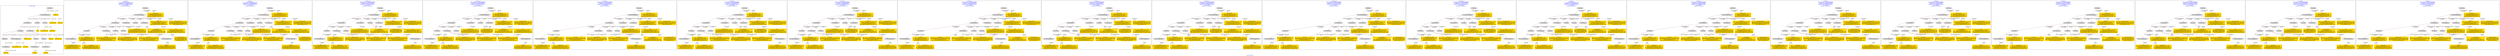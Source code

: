 digraph n0 {
fontcolor="blue"
remincross="true"
label="s20-s-lacma.xml"
subgraph cluster_0 {
label="1-correct model"
n2[style="filled",color="white",fillcolor="lightgray",label="E12_Production1"];
n3[style="filled",color="white",fillcolor="lightgray",label="E21_Person1"];
n4[style="filled",color="white",fillcolor="lightgray",label="E52_Time-Span1"];
n5[style="filled",color="white",fillcolor="lightgray",label="E69_Death1"];
n6[style="filled",color="white",fillcolor="lightgray",label="E82_Actor_Appellation1"];
n7[shape="plaintext",style="filled",fillcolor="gold",label="Artwork_in_Focus"];
n8[style="filled",color="white",fillcolor="lightgray",label="E53_Place1"];
n9[style="filled",color="white",fillcolor="lightgray",label="E67_Birth1"];
n10[shape="plaintext",style="filled",fillcolor="gold",label="Artist_URI"];
n11[style="filled",color="white",fillcolor="lightgray",label="E22_Man-Made_Object1"];
n12[style="filled",color="white",fillcolor="lightgray",label="E35_Title1"];
n13[style="filled",color="white",fillcolor="lightgray",label="E55_Type1"];
n14[shape="plaintext",style="filled",fillcolor="gold",label="Artwork_Details"];
n15[shape="plaintext",style="filled",fillcolor="gold",label="Object_URI"];
n16[shape="plaintext",style="filled",fillcolor="gold",label="Title"];
n17[style="filled",color="white",fillcolor="lightgray",label="E38_Image1"];
n18[shape="plaintext",style="filled",fillcolor="gold",label="Image_URL"];
n19[style="filled",color="white",fillcolor="lightgray",label="E48_Place_Name1"];
n20[shape="plaintext",style="filled",fillcolor="gold",label="Residence"];
n21[shape="plaintext",style="filled",fillcolor="gold",label="Production_Year"];
n22[style="filled",color="white",fillcolor="lightgray",label="E52_Time-Span2"];
n23[shape="plaintext",style="filled",fillcolor="gold",label="birth_date"];
n24[style="filled",color="white",fillcolor="lightgray",label="E52_Time-Span3"];
n25[shape="plaintext",style="filled",fillcolor="gold",label="death_date"];
n26[shape="plaintext",style="filled",fillcolor="gold",label="Classification_URI"];
n27[shape="plaintext",style="filled",fillcolor="gold",label="Classification"];
n28[shape="plaintext",style="filled",fillcolor="gold",label="Artist_Appellation_URI"];
n29[shape="plaintext",style="filled",fillcolor="gold",label="Artist_Name"];
}
subgraph cluster_1 {
label="candidate 0\nlink coherence:0.92\nnode coherence:0.9166666666666666\nconfidence:0.5166658001061545\nmapping score:0.5253965365433213\ncost:24.99956\n-precision:0.48-recall:0.44"
n31[style="filled",color="white",fillcolor="lightgray",label="E12_Production1"];
n32[style="filled",color="white",fillcolor="lightgray",label="E21_Person1"];
n33[style="filled",color="white",fillcolor="lightgray",label="E52_Time-Span2"];
n34[style="filled",color="white",fillcolor="lightgray",label="E53_Place1"];
n35[style="filled",color="white",fillcolor="lightgray",label="E55_Type1"];
n36[style="filled",color="white",fillcolor="lightgray",label="E82_Actor_Appellation1"];
n37[style="filled",color="white",fillcolor="lightgray",label="E22_Man-Made_Object1"];
n38[style="filled",color="white",fillcolor="lightgray",label="E54_Dimension1"];
n39[style="filled",color="white",fillcolor="lightgray",label="E55_Type2"];
n40[style="filled",color="white",fillcolor="lightgray",label="E8_Acquisition1"];
n41[style="filled",color="white",fillcolor="lightgray",label="E38_Image1"];
n42[style="filled",color="white",fillcolor="lightgray",label="E44_Place_Appellation1"];
n43[shape="plaintext",style="filled",fillcolor="gold",label="Residence\n[E44_Place_Appellation,label,0.533]\n[E33_Linguistic_Object,P3_has_note,0.292]\n[E73_Information_Object,P3_has_note,0.097]\n[E22_Man-Made_Object,P3_has_note,0.077]"];
n44[shape="plaintext",style="filled",fillcolor="gold",label="Object_URI\n[E22_Man-Made_Object,classLink,0.764]\n[E30_Right,P3_has_note,0.091]\n[E82_Actor_Appellation,label,0.074]\n[E33_Linguistic_Object,P3_has_note,0.071]"];
n45[shape="plaintext",style="filled",fillcolor="gold",label="Artist_URI\n[E21_Person,classLink,0.468]\n[E82_Actor_Appellation,classLink,0.334]\n[E30_Right,P3_has_note,0.12]\n[E8_Acquisition,P3_has_note,0.078]"];
n46[shape="plaintext",style="filled",fillcolor="gold",label="Artwork_Details\n[E54_Dimension,P3_has_note,0.647]\n[E73_Information_Object,P3_has_note,0.129]\n[E33_Linguistic_Object,P3_has_note,0.121]\n[E22_Man-Made_Object,P3_has_note,0.103]"];
n47[shape="plaintext",style="filled",fillcolor="gold",label="Artwork_in_Focus\n[E73_Information_Object,P3_has_note,0.361]\n[E22_Man-Made_Object,P3_has_note,0.313]\n[E33_Linguistic_Object,P3_has_note,0.247]\n[E35_Title,label,0.079]"];
n48[shape="plaintext",style="filled",fillcolor="gold",label="Classification\n[E55_Type,label,0.43]\n[E55_Type,classLink,0.322]\n[E33_Linguistic_Object,P3_has_note,0.139]\n[E73_Information_Object,P3_has_note,0.108]"];
n49[shape="plaintext",style="filled",fillcolor="gold",label="death_date\n[E52_Time-Span,P82_at_some_time_within,0.311]\n[E52_Time-Span,P82a_begin_of_the_begin,0.258]\n[E52_Time-Span,label,0.24]\n[E52_Time-Span,P82b_end_of_the_end,0.191]"];
n50[shape="plaintext",style="filled",fillcolor="gold",label="Production_Year\n[E52_Time-Span,P82b_end_of_the_end,0.401]\n[E52_Time-Span,P82a_begin_of_the_begin,0.306]\n[E52_Time-Span,P82_at_some_time_within,0.235]\n[E52_Time-Span,label,0.058]"];
n51[shape="plaintext",style="filled",fillcolor="gold",label="birth_date\n[E52_Time-Span,P82a_begin_of_the_begin,0.621]\n[E52_Time-Span,P82_at_some_time_within,0.276]\n[E52_Time-Span,label,0.082]\n[E52_Time-Span,P82b_end_of_the_end,0.021]"];
n52[shape="plaintext",style="filled",fillcolor="gold",label="Classification_URI\n[E55_Type,classLink,0.698]\n[E57_Material,classLink,0.146]\n[E74_Group,classLink,0.143]\n[E55_Type,label,0.013]"];
n53[shape="plaintext",style="filled",fillcolor="gold",label="Image_URL\n[E38_Image,classLink,0.432]\n[E22_Man-Made_Object,classLink,0.32]\n[E21_Person,classLink,0.144]\n[E82_Actor_Appellation,classLink,0.103]"];
n54[shape="plaintext",style="filled",fillcolor="gold",label="Title\n[E8_Acquisition,P3_has_note,0.309]\n[E30_Right,P3_has_note,0.265]\n[E33_Linguistic_Object,P3_has_note,0.228]\n[E73_Information_Object,P3_has_note,0.198]"];
n55[shape="plaintext",style="filled",fillcolor="gold",label="Artist_Appellation_URI\n[E82_Actor_Appellation,classLink,0.919]\n[E21_Person,classLink,0.057]\n[E30_Right,P3_has_note,0.015]\n[E8_Acquisition,P3_has_note,0.01]"];
n56[shape="plaintext",style="filled",fillcolor="gold",label="Artist_Name\n[E82_Actor_Appellation,label,0.386]\n[E8_Acquisition,P3_has_note,0.248]\n[E73_Information_Object,P3_has_note,0.197]\n[E22_Man-Made_Object,classLink,0.169]"];
}
subgraph cluster_2 {
label="candidate 1\nlink coherence:0.92\nnode coherence:0.9166666666666666\nconfidence:0.5166658001061545\nmapping score:0.5253965365433213\ncost:24.99958\n-precision:0.48-recall:0.44"
n58[style="filled",color="white",fillcolor="lightgray",label="E12_Production1"];
n59[style="filled",color="white",fillcolor="lightgray",label="E21_Person1"];
n60[style="filled",color="white",fillcolor="lightgray",label="E52_Time-Span2"];
n61[style="filled",color="white",fillcolor="lightgray",label="E53_Place1"];
n62[style="filled",color="white",fillcolor="lightgray",label="E55_Type1"];
n63[style="filled",color="white",fillcolor="lightgray",label="E82_Actor_Appellation1"];
n64[style="filled",color="white",fillcolor="lightgray",label="E22_Man-Made_Object1"];
n65[style="filled",color="white",fillcolor="lightgray",label="E54_Dimension1"];
n66[style="filled",color="white",fillcolor="lightgray",label="E55_Type3"];
n67[style="filled",color="white",fillcolor="lightgray",label="E8_Acquisition1"];
n68[style="filled",color="white",fillcolor="lightgray",label="E38_Image1"];
n69[style="filled",color="white",fillcolor="lightgray",label="E44_Place_Appellation1"];
n70[shape="plaintext",style="filled",fillcolor="gold",label="Residence\n[E44_Place_Appellation,label,0.533]\n[E33_Linguistic_Object,P3_has_note,0.292]\n[E73_Information_Object,P3_has_note,0.097]\n[E22_Man-Made_Object,P3_has_note,0.077]"];
n71[shape="plaintext",style="filled",fillcolor="gold",label="Object_URI\n[E22_Man-Made_Object,classLink,0.764]\n[E30_Right,P3_has_note,0.091]\n[E82_Actor_Appellation,label,0.074]\n[E33_Linguistic_Object,P3_has_note,0.071]"];
n72[shape="plaintext",style="filled",fillcolor="gold",label="Artist_URI\n[E21_Person,classLink,0.468]\n[E82_Actor_Appellation,classLink,0.334]\n[E30_Right,P3_has_note,0.12]\n[E8_Acquisition,P3_has_note,0.078]"];
n73[shape="plaintext",style="filled",fillcolor="gold",label="Artwork_Details\n[E54_Dimension,P3_has_note,0.647]\n[E73_Information_Object,P3_has_note,0.129]\n[E33_Linguistic_Object,P3_has_note,0.121]\n[E22_Man-Made_Object,P3_has_note,0.103]"];
n74[shape="plaintext",style="filled",fillcolor="gold",label="Artwork_in_Focus\n[E73_Information_Object,P3_has_note,0.361]\n[E22_Man-Made_Object,P3_has_note,0.313]\n[E33_Linguistic_Object,P3_has_note,0.247]\n[E35_Title,label,0.079]"];
n75[shape="plaintext",style="filled",fillcolor="gold",label="death_date\n[E52_Time-Span,P82_at_some_time_within,0.311]\n[E52_Time-Span,P82a_begin_of_the_begin,0.258]\n[E52_Time-Span,label,0.24]\n[E52_Time-Span,P82b_end_of_the_end,0.191]"];
n76[shape="plaintext",style="filled",fillcolor="gold",label="Production_Year\n[E52_Time-Span,P82b_end_of_the_end,0.401]\n[E52_Time-Span,P82a_begin_of_the_begin,0.306]\n[E52_Time-Span,P82_at_some_time_within,0.235]\n[E52_Time-Span,label,0.058]"];
n77[shape="plaintext",style="filled",fillcolor="gold",label="birth_date\n[E52_Time-Span,P82a_begin_of_the_begin,0.621]\n[E52_Time-Span,P82_at_some_time_within,0.276]\n[E52_Time-Span,label,0.082]\n[E52_Time-Span,P82b_end_of_the_end,0.021]"];
n78[shape="plaintext",style="filled",fillcolor="gold",label="Classification_URI\n[E55_Type,classLink,0.698]\n[E57_Material,classLink,0.146]\n[E74_Group,classLink,0.143]\n[E55_Type,label,0.013]"];
n79[shape="plaintext",style="filled",fillcolor="gold",label="Classification\n[E55_Type,label,0.43]\n[E55_Type,classLink,0.322]\n[E33_Linguistic_Object,P3_has_note,0.139]\n[E73_Information_Object,P3_has_note,0.108]"];
n80[shape="plaintext",style="filled",fillcolor="gold",label="Image_URL\n[E38_Image,classLink,0.432]\n[E22_Man-Made_Object,classLink,0.32]\n[E21_Person,classLink,0.144]\n[E82_Actor_Appellation,classLink,0.103]"];
n81[shape="plaintext",style="filled",fillcolor="gold",label="Title\n[E8_Acquisition,P3_has_note,0.309]\n[E30_Right,P3_has_note,0.265]\n[E33_Linguistic_Object,P3_has_note,0.228]\n[E73_Information_Object,P3_has_note,0.198]"];
n82[shape="plaintext",style="filled",fillcolor="gold",label="Artist_Appellation_URI\n[E82_Actor_Appellation,classLink,0.919]\n[E21_Person,classLink,0.057]\n[E30_Right,P3_has_note,0.015]\n[E8_Acquisition,P3_has_note,0.01]"];
n83[shape="plaintext",style="filled",fillcolor="gold",label="Artist_Name\n[E82_Actor_Appellation,label,0.386]\n[E8_Acquisition,P3_has_note,0.248]\n[E73_Information_Object,P3_has_note,0.197]\n[E22_Man-Made_Object,classLink,0.169]"];
}
subgraph cluster_3 {
label="candidate 10\nlink coherence:0.9166666666666666\nnode coherence:0.9130434782608695\nconfidence:0.496202876396234\nmapping score:0.5292725944095107\ncost:23.99961\n-precision:0.58-recall:0.52"
n85[style="filled",color="white",fillcolor="lightgray",label="E12_Production1"];
n86[style="filled",color="white",fillcolor="lightgray",label="E21_Person1"];
n87[style="filled",color="white",fillcolor="lightgray",label="E52_Time-Span2"];
n88[style="filled",color="white",fillcolor="lightgray",label="E53_Place1"];
n89[style="filled",color="white",fillcolor="lightgray",label="E82_Actor_Appellation1"];
n90[style="filled",color="white",fillcolor="lightgray",label="E22_Man-Made_Object1"];
n91[style="filled",color="white",fillcolor="lightgray",label="E54_Dimension1"];
n92[style="filled",color="white",fillcolor="lightgray",label="E55_Type2"];
n93[style="filled",color="white",fillcolor="lightgray",label="E8_Acquisition1"];
n94[style="filled",color="white",fillcolor="lightgray",label="E38_Image1"];
n95[style="filled",color="white",fillcolor="lightgray",label="E44_Place_Appellation1"];
n96[shape="plaintext",style="filled",fillcolor="gold",label="Residence\n[E44_Place_Appellation,label,0.533]\n[E33_Linguistic_Object,P3_has_note,0.292]\n[E73_Information_Object,P3_has_note,0.097]\n[E22_Man-Made_Object,P3_has_note,0.077]"];
n97[shape="plaintext",style="filled",fillcolor="gold",label="Object_URI\n[E22_Man-Made_Object,classLink,0.764]\n[E30_Right,P3_has_note,0.091]\n[E82_Actor_Appellation,label,0.074]\n[E33_Linguistic_Object,P3_has_note,0.071]"];
n98[shape="plaintext",style="filled",fillcolor="gold",label="Artist_URI\n[E21_Person,classLink,0.468]\n[E82_Actor_Appellation,classLink,0.334]\n[E30_Right,P3_has_note,0.12]\n[E8_Acquisition,P3_has_note,0.078]"];
n99[shape="plaintext",style="filled",fillcolor="gold",label="Artwork_Details\n[E54_Dimension,P3_has_note,0.647]\n[E73_Information_Object,P3_has_note,0.129]\n[E33_Linguistic_Object,P3_has_note,0.121]\n[E22_Man-Made_Object,P3_has_note,0.103]"];
n100[shape="plaintext",style="filled",fillcolor="gold",label="Artwork_in_Focus\n[E73_Information_Object,P3_has_note,0.361]\n[E22_Man-Made_Object,P3_has_note,0.313]\n[E33_Linguistic_Object,P3_has_note,0.247]\n[E35_Title,label,0.079]"];
n101[shape="plaintext",style="filled",fillcolor="gold",label="Classification\n[E55_Type,label,0.43]\n[E55_Type,classLink,0.322]\n[E33_Linguistic_Object,P3_has_note,0.139]\n[E73_Information_Object,P3_has_note,0.108]"];
n102[shape="plaintext",style="filled",fillcolor="gold",label="Production_Year\n[E52_Time-Span,P82b_end_of_the_end,0.401]\n[E52_Time-Span,P82a_begin_of_the_begin,0.306]\n[E52_Time-Span,P82_at_some_time_within,0.235]\n[E52_Time-Span,label,0.058]"];
n103[shape="plaintext",style="filled",fillcolor="gold",label="death_date\n[E52_Time-Span,P82_at_some_time_within,0.311]\n[E52_Time-Span,P82a_begin_of_the_begin,0.258]\n[E52_Time-Span,label,0.24]\n[E52_Time-Span,P82b_end_of_the_end,0.191]"];
n104[shape="plaintext",style="filled",fillcolor="gold",label="birth_date\n[E52_Time-Span,P82a_begin_of_the_begin,0.621]\n[E52_Time-Span,P82_at_some_time_within,0.276]\n[E52_Time-Span,label,0.082]\n[E52_Time-Span,P82b_end_of_the_end,0.021]"];
n105[shape="plaintext",style="filled",fillcolor="gold",label="Classification_URI\n[E55_Type,classLink,0.698]\n[E57_Material,classLink,0.146]\n[E74_Group,classLink,0.143]\n[E55_Type,label,0.013]"];
n106[shape="plaintext",style="filled",fillcolor="gold",label="Image_URL\n[E38_Image,classLink,0.432]\n[E22_Man-Made_Object,classLink,0.32]\n[E21_Person,classLink,0.144]\n[E82_Actor_Appellation,classLink,0.103]"];
n107[shape="plaintext",style="filled",fillcolor="gold",label="Title\n[E8_Acquisition,P3_has_note,0.309]\n[E30_Right,P3_has_note,0.265]\n[E33_Linguistic_Object,P3_has_note,0.228]\n[E73_Information_Object,P3_has_note,0.198]"];
n108[shape="plaintext",style="filled",fillcolor="gold",label="Artist_Appellation_URI\n[E82_Actor_Appellation,classLink,0.919]\n[E21_Person,classLink,0.057]\n[E30_Right,P3_has_note,0.015]\n[E8_Acquisition,P3_has_note,0.01]"];
n109[shape="plaintext",style="filled",fillcolor="gold",label="Artist_Name\n[E82_Actor_Appellation,label,0.386]\n[E8_Acquisition,P3_has_note,0.248]\n[E73_Information_Object,P3_has_note,0.197]\n[E22_Man-Made_Object,classLink,0.169]"];
}
subgraph cluster_4 {
label="candidate 11\nlink coherence:0.9166666666666666\nnode coherence:0.9130434782608695\nconfidence:0.496202876396234\nmapping score:0.5292725944095107\ncost:23.99963\n-precision:0.58-recall:0.52"
n111[style="filled",color="white",fillcolor="lightgray",label="E12_Production1"];
n112[style="filled",color="white",fillcolor="lightgray",label="E21_Person1"];
n113[style="filled",color="white",fillcolor="lightgray",label="E52_Time-Span2"];
n114[style="filled",color="white",fillcolor="lightgray",label="E53_Place1"];
n115[style="filled",color="white",fillcolor="lightgray",label="E82_Actor_Appellation1"];
n116[style="filled",color="white",fillcolor="lightgray",label="E22_Man-Made_Object1"];
n117[style="filled",color="white",fillcolor="lightgray",label="E54_Dimension1"];
n118[style="filled",color="white",fillcolor="lightgray",label="E55_Type3"];
n119[style="filled",color="white",fillcolor="lightgray",label="E8_Acquisition1"];
n120[style="filled",color="white",fillcolor="lightgray",label="E38_Image1"];
n121[style="filled",color="white",fillcolor="lightgray",label="E44_Place_Appellation1"];
n122[shape="plaintext",style="filled",fillcolor="gold",label="Classification_URI\n[E55_Type,classLink,0.698]\n[E57_Material,classLink,0.146]\n[E74_Group,classLink,0.143]\n[E55_Type,label,0.013]"];
n123[shape="plaintext",style="filled",fillcolor="gold",label="Residence\n[E44_Place_Appellation,label,0.533]\n[E33_Linguistic_Object,P3_has_note,0.292]\n[E73_Information_Object,P3_has_note,0.097]\n[E22_Man-Made_Object,P3_has_note,0.077]"];
n124[shape="plaintext",style="filled",fillcolor="gold",label="Object_URI\n[E22_Man-Made_Object,classLink,0.764]\n[E30_Right,P3_has_note,0.091]\n[E82_Actor_Appellation,label,0.074]\n[E33_Linguistic_Object,P3_has_note,0.071]"];
n125[shape="plaintext",style="filled",fillcolor="gold",label="Artist_URI\n[E21_Person,classLink,0.468]\n[E82_Actor_Appellation,classLink,0.334]\n[E30_Right,P3_has_note,0.12]\n[E8_Acquisition,P3_has_note,0.078]"];
n126[shape="plaintext",style="filled",fillcolor="gold",label="Artwork_Details\n[E54_Dimension,P3_has_note,0.647]\n[E73_Information_Object,P3_has_note,0.129]\n[E33_Linguistic_Object,P3_has_note,0.121]\n[E22_Man-Made_Object,P3_has_note,0.103]"];
n127[shape="plaintext",style="filled",fillcolor="gold",label="Artwork_in_Focus\n[E73_Information_Object,P3_has_note,0.361]\n[E22_Man-Made_Object,P3_has_note,0.313]\n[E33_Linguistic_Object,P3_has_note,0.247]\n[E35_Title,label,0.079]"];
n128[shape="plaintext",style="filled",fillcolor="gold",label="Production_Year\n[E52_Time-Span,P82b_end_of_the_end,0.401]\n[E52_Time-Span,P82a_begin_of_the_begin,0.306]\n[E52_Time-Span,P82_at_some_time_within,0.235]\n[E52_Time-Span,label,0.058]"];
n129[shape="plaintext",style="filled",fillcolor="gold",label="death_date\n[E52_Time-Span,P82_at_some_time_within,0.311]\n[E52_Time-Span,P82a_begin_of_the_begin,0.258]\n[E52_Time-Span,label,0.24]\n[E52_Time-Span,P82b_end_of_the_end,0.191]"];
n130[shape="plaintext",style="filled",fillcolor="gold",label="birth_date\n[E52_Time-Span,P82a_begin_of_the_begin,0.621]\n[E52_Time-Span,P82_at_some_time_within,0.276]\n[E52_Time-Span,label,0.082]\n[E52_Time-Span,P82b_end_of_the_end,0.021]"];
n131[shape="plaintext",style="filled",fillcolor="gold",label="Classification\n[E55_Type,label,0.43]\n[E55_Type,classLink,0.322]\n[E33_Linguistic_Object,P3_has_note,0.139]\n[E73_Information_Object,P3_has_note,0.108]"];
n132[shape="plaintext",style="filled",fillcolor="gold",label="Image_URL\n[E38_Image,classLink,0.432]\n[E22_Man-Made_Object,classLink,0.32]\n[E21_Person,classLink,0.144]\n[E82_Actor_Appellation,classLink,0.103]"];
n133[shape="plaintext",style="filled",fillcolor="gold",label="Title\n[E8_Acquisition,P3_has_note,0.309]\n[E30_Right,P3_has_note,0.265]\n[E33_Linguistic_Object,P3_has_note,0.228]\n[E73_Information_Object,P3_has_note,0.198]"];
n134[shape="plaintext",style="filled",fillcolor="gold",label="Artist_Appellation_URI\n[E82_Actor_Appellation,classLink,0.919]\n[E21_Person,classLink,0.057]\n[E30_Right,P3_has_note,0.015]\n[E8_Acquisition,P3_has_note,0.01]"];
n135[shape="plaintext",style="filled",fillcolor="gold",label="Artist_Name\n[E82_Actor_Appellation,label,0.386]\n[E8_Acquisition,P3_has_note,0.248]\n[E73_Information_Object,P3_has_note,0.197]\n[E22_Man-Made_Object,classLink,0.169]"];
}
subgraph cluster_5 {
label="candidate 12\nlink coherence:0.9166666666666666\nnode coherence:0.9130434782608695\nconfidence:0.48820368586318\nmapping score:0.5266061975651594\ncost:23.99958\n-precision:0.5-recall:0.44"
n137[style="filled",color="white",fillcolor="lightgray",label="E12_Production1"];
n138[style="filled",color="white",fillcolor="lightgray",label="E21_Person1"];
n139[style="filled",color="white",fillcolor="lightgray",label="E52_Time-Span2"];
n140[style="filled",color="white",fillcolor="lightgray",label="E53_Place1"];
n141[style="filled",color="white",fillcolor="lightgray",label="E55_Type1"];
n142[style="filled",color="white",fillcolor="lightgray",label="E82_Actor_Appellation1"];
n143[style="filled",color="white",fillcolor="lightgray",label="E22_Man-Made_Object1"];
n144[style="filled",color="white",fillcolor="lightgray",label="E54_Dimension1"];
n145[style="filled",color="white",fillcolor="lightgray",label="E8_Acquisition1"];
n146[style="filled",color="white",fillcolor="lightgray",label="E38_Image1"];
n147[style="filled",color="white",fillcolor="lightgray",label="E44_Place_Appellation1"];
n148[shape="plaintext",style="filled",fillcolor="gold",label="Residence\n[E44_Place_Appellation,label,0.533]\n[E33_Linguistic_Object,P3_has_note,0.292]\n[E73_Information_Object,P3_has_note,0.097]\n[E22_Man-Made_Object,P3_has_note,0.077]"];
n149[shape="plaintext",style="filled",fillcolor="gold",label="Object_URI\n[E22_Man-Made_Object,classLink,0.764]\n[E30_Right,P3_has_note,0.091]\n[E82_Actor_Appellation,label,0.074]\n[E33_Linguistic_Object,P3_has_note,0.071]"];
n150[shape="plaintext",style="filled",fillcolor="gold",label="Artist_URI\n[E21_Person,classLink,0.468]\n[E82_Actor_Appellation,classLink,0.334]\n[E30_Right,P3_has_note,0.12]\n[E8_Acquisition,P3_has_note,0.078]"];
n151[shape="plaintext",style="filled",fillcolor="gold",label="Classification\n[E55_Type,label,0.43]\n[E55_Type,classLink,0.322]\n[E33_Linguistic_Object,P3_has_note,0.139]\n[E73_Information_Object,P3_has_note,0.108]"];
n152[shape="plaintext",style="filled",fillcolor="gold",label="Artwork_Details\n[E54_Dimension,P3_has_note,0.647]\n[E73_Information_Object,P3_has_note,0.129]\n[E33_Linguistic_Object,P3_has_note,0.121]\n[E22_Man-Made_Object,P3_has_note,0.103]"];
n153[shape="plaintext",style="filled",fillcolor="gold",label="Artwork_in_Focus\n[E73_Information_Object,P3_has_note,0.361]\n[E22_Man-Made_Object,P3_has_note,0.313]\n[E33_Linguistic_Object,P3_has_note,0.247]\n[E35_Title,label,0.079]"];
n154[shape="plaintext",style="filled",fillcolor="gold",label="birth_date\n[E52_Time-Span,P82a_begin_of_the_begin,0.621]\n[E52_Time-Span,P82_at_some_time_within,0.276]\n[E52_Time-Span,label,0.082]\n[E52_Time-Span,P82b_end_of_the_end,0.021]"];
n155[shape="plaintext",style="filled",fillcolor="gold",label="Production_Year\n[E52_Time-Span,P82b_end_of_the_end,0.401]\n[E52_Time-Span,P82a_begin_of_the_begin,0.306]\n[E52_Time-Span,P82_at_some_time_within,0.235]\n[E52_Time-Span,label,0.058]"];
n156[shape="plaintext",style="filled",fillcolor="gold",label="death_date\n[E52_Time-Span,P82_at_some_time_within,0.311]\n[E52_Time-Span,P82a_begin_of_the_begin,0.258]\n[E52_Time-Span,label,0.24]\n[E52_Time-Span,P82b_end_of_the_end,0.191]"];
n157[shape="plaintext",style="filled",fillcolor="gold",label="Classification_URI\n[E55_Type,classLink,0.698]\n[E57_Material,classLink,0.146]\n[E74_Group,classLink,0.143]\n[E55_Type,label,0.013]"];
n158[shape="plaintext",style="filled",fillcolor="gold",label="Image_URL\n[E38_Image,classLink,0.432]\n[E22_Man-Made_Object,classLink,0.32]\n[E21_Person,classLink,0.144]\n[E82_Actor_Appellation,classLink,0.103]"];
n159[shape="plaintext",style="filled",fillcolor="gold",label="Title\n[E8_Acquisition,P3_has_note,0.309]\n[E30_Right,P3_has_note,0.265]\n[E33_Linguistic_Object,P3_has_note,0.228]\n[E73_Information_Object,P3_has_note,0.198]"];
n160[shape="plaintext",style="filled",fillcolor="gold",label="Artist_Appellation_URI\n[E82_Actor_Appellation,classLink,0.919]\n[E21_Person,classLink,0.057]\n[E30_Right,P3_has_note,0.015]\n[E8_Acquisition,P3_has_note,0.01]"];
n161[shape="plaintext",style="filled",fillcolor="gold",label="Artist_Name\n[E82_Actor_Appellation,label,0.386]\n[E8_Acquisition,P3_has_note,0.248]\n[E73_Information_Object,P3_has_note,0.197]\n[E22_Man-Made_Object,classLink,0.169]"];
}
subgraph cluster_6 {
label="candidate 13\nlink coherence:0.9166666666666666\nnode coherence:0.9130434782608695\nconfidence:0.48820368586318\nmapping score:0.5266061975651594\ncost:23.99961\n-precision:0.54-recall:0.48"
n163[style="filled",color="white",fillcolor="lightgray",label="E12_Production1"];
n164[style="filled",color="white",fillcolor="lightgray",label="E21_Person1"];
n165[style="filled",color="white",fillcolor="lightgray",label="E52_Time-Span2"];
n166[style="filled",color="white",fillcolor="lightgray",label="E53_Place1"];
n167[style="filled",color="white",fillcolor="lightgray",label="E82_Actor_Appellation1"];
n168[style="filled",color="white",fillcolor="lightgray",label="E22_Man-Made_Object1"];
n169[style="filled",color="white",fillcolor="lightgray",label="E54_Dimension1"];
n170[style="filled",color="white",fillcolor="lightgray",label="E55_Type2"];
n171[style="filled",color="white",fillcolor="lightgray",label="E8_Acquisition1"];
n172[style="filled",color="white",fillcolor="lightgray",label="E38_Image1"];
n173[style="filled",color="white",fillcolor="lightgray",label="E44_Place_Appellation1"];
n174[shape="plaintext",style="filled",fillcolor="gold",label="Residence\n[E44_Place_Appellation,label,0.533]\n[E33_Linguistic_Object,P3_has_note,0.292]\n[E73_Information_Object,P3_has_note,0.097]\n[E22_Man-Made_Object,P3_has_note,0.077]"];
n175[shape="plaintext",style="filled",fillcolor="gold",label="Object_URI\n[E22_Man-Made_Object,classLink,0.764]\n[E30_Right,P3_has_note,0.091]\n[E82_Actor_Appellation,label,0.074]\n[E33_Linguistic_Object,P3_has_note,0.071]"];
n176[shape="plaintext",style="filled",fillcolor="gold",label="Artist_URI\n[E21_Person,classLink,0.468]\n[E82_Actor_Appellation,classLink,0.334]\n[E30_Right,P3_has_note,0.12]\n[E8_Acquisition,P3_has_note,0.078]"];
n177[shape="plaintext",style="filled",fillcolor="gold",label="Artwork_Details\n[E54_Dimension,P3_has_note,0.647]\n[E73_Information_Object,P3_has_note,0.129]\n[E33_Linguistic_Object,P3_has_note,0.121]\n[E22_Man-Made_Object,P3_has_note,0.103]"];
n178[shape="plaintext",style="filled",fillcolor="gold",label="Artwork_in_Focus\n[E73_Information_Object,P3_has_note,0.361]\n[E22_Man-Made_Object,P3_has_note,0.313]\n[E33_Linguistic_Object,P3_has_note,0.247]\n[E35_Title,label,0.079]"];
n179[shape="plaintext",style="filled",fillcolor="gold",label="Classification\n[E55_Type,label,0.43]\n[E55_Type,classLink,0.322]\n[E33_Linguistic_Object,P3_has_note,0.139]\n[E73_Information_Object,P3_has_note,0.108]"];
n180[shape="plaintext",style="filled",fillcolor="gold",label="birth_date\n[E52_Time-Span,P82a_begin_of_the_begin,0.621]\n[E52_Time-Span,P82_at_some_time_within,0.276]\n[E52_Time-Span,label,0.082]\n[E52_Time-Span,P82b_end_of_the_end,0.021]"];
n181[shape="plaintext",style="filled",fillcolor="gold",label="Production_Year\n[E52_Time-Span,P82b_end_of_the_end,0.401]\n[E52_Time-Span,P82a_begin_of_the_begin,0.306]\n[E52_Time-Span,P82_at_some_time_within,0.235]\n[E52_Time-Span,label,0.058]"];
n182[shape="plaintext",style="filled",fillcolor="gold",label="death_date\n[E52_Time-Span,P82_at_some_time_within,0.311]\n[E52_Time-Span,P82a_begin_of_the_begin,0.258]\n[E52_Time-Span,label,0.24]\n[E52_Time-Span,P82b_end_of_the_end,0.191]"];
n183[shape="plaintext",style="filled",fillcolor="gold",label="Classification_URI\n[E55_Type,classLink,0.698]\n[E57_Material,classLink,0.146]\n[E74_Group,classLink,0.143]\n[E55_Type,label,0.013]"];
n184[shape="plaintext",style="filled",fillcolor="gold",label="Image_URL\n[E38_Image,classLink,0.432]\n[E22_Man-Made_Object,classLink,0.32]\n[E21_Person,classLink,0.144]\n[E82_Actor_Appellation,classLink,0.103]"];
n185[shape="plaintext",style="filled",fillcolor="gold",label="Title\n[E8_Acquisition,P3_has_note,0.309]\n[E30_Right,P3_has_note,0.265]\n[E33_Linguistic_Object,P3_has_note,0.228]\n[E73_Information_Object,P3_has_note,0.198]"];
n186[shape="plaintext",style="filled",fillcolor="gold",label="Artist_Appellation_URI\n[E82_Actor_Appellation,classLink,0.919]\n[E21_Person,classLink,0.057]\n[E30_Right,P3_has_note,0.015]\n[E8_Acquisition,P3_has_note,0.01]"];
n187[shape="plaintext",style="filled",fillcolor="gold",label="Artist_Name\n[E82_Actor_Appellation,label,0.386]\n[E8_Acquisition,P3_has_note,0.248]\n[E73_Information_Object,P3_has_note,0.197]\n[E22_Man-Made_Object,classLink,0.169]"];
}
subgraph cluster_7 {
label="candidate 14\nlink coherence:0.9166666666666666\nnode coherence:0.9130434782608695\nconfidence:0.48820368586318\nmapping score:0.5266061975651594\ncost:23.99963\n-precision:0.54-recall:0.48"
n189[style="filled",color="white",fillcolor="lightgray",label="E12_Production1"];
n190[style="filled",color="white",fillcolor="lightgray",label="E21_Person1"];
n191[style="filled",color="white",fillcolor="lightgray",label="E52_Time-Span2"];
n192[style="filled",color="white",fillcolor="lightgray",label="E53_Place1"];
n193[style="filled",color="white",fillcolor="lightgray",label="E82_Actor_Appellation1"];
n194[style="filled",color="white",fillcolor="lightgray",label="E22_Man-Made_Object1"];
n195[style="filled",color="white",fillcolor="lightgray",label="E54_Dimension1"];
n196[style="filled",color="white",fillcolor="lightgray",label="E55_Type3"];
n197[style="filled",color="white",fillcolor="lightgray",label="E8_Acquisition1"];
n198[style="filled",color="white",fillcolor="lightgray",label="E38_Image1"];
n199[style="filled",color="white",fillcolor="lightgray",label="E44_Place_Appellation1"];
n200[shape="plaintext",style="filled",fillcolor="gold",label="Classification_URI\n[E55_Type,classLink,0.698]\n[E57_Material,classLink,0.146]\n[E74_Group,classLink,0.143]\n[E55_Type,label,0.013]"];
n201[shape="plaintext",style="filled",fillcolor="gold",label="Residence\n[E44_Place_Appellation,label,0.533]\n[E33_Linguistic_Object,P3_has_note,0.292]\n[E73_Information_Object,P3_has_note,0.097]\n[E22_Man-Made_Object,P3_has_note,0.077]"];
n202[shape="plaintext",style="filled",fillcolor="gold",label="Object_URI\n[E22_Man-Made_Object,classLink,0.764]\n[E30_Right,P3_has_note,0.091]\n[E82_Actor_Appellation,label,0.074]\n[E33_Linguistic_Object,P3_has_note,0.071]"];
n203[shape="plaintext",style="filled",fillcolor="gold",label="Artist_URI\n[E21_Person,classLink,0.468]\n[E82_Actor_Appellation,classLink,0.334]\n[E30_Right,P3_has_note,0.12]\n[E8_Acquisition,P3_has_note,0.078]"];
n204[shape="plaintext",style="filled",fillcolor="gold",label="Artwork_Details\n[E54_Dimension,P3_has_note,0.647]\n[E73_Information_Object,P3_has_note,0.129]\n[E33_Linguistic_Object,P3_has_note,0.121]\n[E22_Man-Made_Object,P3_has_note,0.103]"];
n205[shape="plaintext",style="filled",fillcolor="gold",label="Artwork_in_Focus\n[E73_Information_Object,P3_has_note,0.361]\n[E22_Man-Made_Object,P3_has_note,0.313]\n[E33_Linguistic_Object,P3_has_note,0.247]\n[E35_Title,label,0.079]"];
n206[shape="plaintext",style="filled",fillcolor="gold",label="birth_date\n[E52_Time-Span,P82a_begin_of_the_begin,0.621]\n[E52_Time-Span,P82_at_some_time_within,0.276]\n[E52_Time-Span,label,0.082]\n[E52_Time-Span,P82b_end_of_the_end,0.021]"];
n207[shape="plaintext",style="filled",fillcolor="gold",label="Production_Year\n[E52_Time-Span,P82b_end_of_the_end,0.401]\n[E52_Time-Span,P82a_begin_of_the_begin,0.306]\n[E52_Time-Span,P82_at_some_time_within,0.235]\n[E52_Time-Span,label,0.058]"];
n208[shape="plaintext",style="filled",fillcolor="gold",label="death_date\n[E52_Time-Span,P82_at_some_time_within,0.311]\n[E52_Time-Span,P82a_begin_of_the_begin,0.258]\n[E52_Time-Span,label,0.24]\n[E52_Time-Span,P82b_end_of_the_end,0.191]"];
n209[shape="plaintext",style="filled",fillcolor="gold",label="Classification\n[E55_Type,label,0.43]\n[E55_Type,classLink,0.322]\n[E33_Linguistic_Object,P3_has_note,0.139]\n[E73_Information_Object,P3_has_note,0.108]"];
n210[shape="plaintext",style="filled",fillcolor="gold",label="Image_URL\n[E38_Image,classLink,0.432]\n[E22_Man-Made_Object,classLink,0.32]\n[E21_Person,classLink,0.144]\n[E82_Actor_Appellation,classLink,0.103]"];
n211[shape="plaintext",style="filled",fillcolor="gold",label="Title\n[E8_Acquisition,P3_has_note,0.309]\n[E30_Right,P3_has_note,0.265]\n[E33_Linguistic_Object,P3_has_note,0.228]\n[E73_Information_Object,P3_has_note,0.198]"];
n212[shape="plaintext",style="filled",fillcolor="gold",label="Artist_Appellation_URI\n[E82_Actor_Appellation,classLink,0.919]\n[E21_Person,classLink,0.057]\n[E30_Right,P3_has_note,0.015]\n[E8_Acquisition,P3_has_note,0.01]"];
n213[shape="plaintext",style="filled",fillcolor="gold",label="Artist_Name\n[E82_Actor_Appellation,label,0.386]\n[E8_Acquisition,P3_has_note,0.248]\n[E73_Information_Object,P3_has_note,0.197]\n[E22_Man-Made_Object,classLink,0.169]"];
}
subgraph cluster_8 {
label="candidate 15\nlink coherence:0.9166666666666666\nnode coherence:0.9130434782608695\nconfidence:0.4868800562687037\nmapping score:0.5261649877003339\ncost:122.99958\n-precision:0.5-recall:0.44"
n215[style="filled",color="white",fillcolor="lightgray",label="E12_Production1"];
n216[style="filled",color="white",fillcolor="lightgray",label="E21_Person1"];
n217[style="filled",color="white",fillcolor="lightgray",label="E52_Time-Span2"];
n218[style="filled",color="white",fillcolor="lightgray",label="E53_Place1"];
n219[style="filled",color="white",fillcolor="lightgray",label="E55_Type1"];
n220[style="filled",color="white",fillcolor="lightgray",label="E82_Actor_Appellation1"];
n221[style="filled",color="white",fillcolor="lightgray",label="E22_Man-Made_Object1"];
n222[style="filled",color="white",fillcolor="lightgray",label="E54_Dimension1"];
n223[style="filled",color="white",fillcolor="lightgray",label="E8_Acquisition1"];
n224[style="filled",color="white",fillcolor="lightgray",label="E38_Image1"];
n225[style="filled",color="white",fillcolor="lightgray",label="E44_Place_Appellation1"];
n226[shape="plaintext",style="filled",fillcolor="gold",label="Residence\n[E44_Place_Appellation,label,0.533]\n[E33_Linguistic_Object,P3_has_note,0.292]\n[E73_Information_Object,P3_has_note,0.097]\n[E22_Man-Made_Object,P3_has_note,0.077]"];
n227[shape="plaintext",style="filled",fillcolor="gold",label="Object_URI\n[E22_Man-Made_Object,classLink,0.764]\n[E30_Right,P3_has_note,0.091]\n[E82_Actor_Appellation,label,0.074]\n[E33_Linguistic_Object,P3_has_note,0.071]"];
n228[shape="plaintext",style="filled",fillcolor="gold",label="Artist_URI\n[E21_Person,classLink,0.468]\n[E82_Actor_Appellation,classLink,0.334]\n[E30_Right,P3_has_note,0.12]\n[E8_Acquisition,P3_has_note,0.078]"];
n229[shape="plaintext",style="filled",fillcolor="gold",label="death_date\n[E52_Time-Span,P82_at_some_time_within,0.311]\n[E52_Time-Span,P82a_begin_of_the_begin,0.258]\n[E52_Time-Span,label,0.24]\n[E52_Time-Span,P82b_end_of_the_end,0.191]"];
n230[shape="plaintext",style="filled",fillcolor="gold",label="Classification\n[E55_Type,label,0.43]\n[E55_Type,classLink,0.322]\n[E33_Linguistic_Object,P3_has_note,0.139]\n[E73_Information_Object,P3_has_note,0.108]"];
n231[shape="plaintext",style="filled",fillcolor="gold",label="Artwork_Details\n[E54_Dimension,P3_has_note,0.647]\n[E73_Information_Object,P3_has_note,0.129]\n[E33_Linguistic_Object,P3_has_note,0.121]\n[E22_Man-Made_Object,P3_has_note,0.103]"];
n232[shape="plaintext",style="filled",fillcolor="gold",label="Artwork_in_Focus\n[E73_Information_Object,P3_has_note,0.361]\n[E22_Man-Made_Object,P3_has_note,0.313]\n[E33_Linguistic_Object,P3_has_note,0.247]\n[E35_Title,label,0.079]"];
n233[shape="plaintext",style="filled",fillcolor="gold",label="birth_date\n[E52_Time-Span,P82a_begin_of_the_begin,0.621]\n[E52_Time-Span,P82_at_some_time_within,0.276]\n[E52_Time-Span,label,0.082]\n[E52_Time-Span,P82b_end_of_the_end,0.021]"];
n234[shape="plaintext",style="filled",fillcolor="gold",label="Production_Year\n[E52_Time-Span,P82b_end_of_the_end,0.401]\n[E52_Time-Span,P82a_begin_of_the_begin,0.306]\n[E52_Time-Span,P82_at_some_time_within,0.235]\n[E52_Time-Span,label,0.058]"];
n235[shape="plaintext",style="filled",fillcolor="gold",label="Classification_URI\n[E55_Type,classLink,0.698]\n[E57_Material,classLink,0.146]\n[E74_Group,classLink,0.143]\n[E55_Type,label,0.013]"];
n236[shape="plaintext",style="filled",fillcolor="gold",label="Image_URL\n[E38_Image,classLink,0.432]\n[E22_Man-Made_Object,classLink,0.32]\n[E21_Person,classLink,0.144]\n[E82_Actor_Appellation,classLink,0.103]"];
n237[shape="plaintext",style="filled",fillcolor="gold",label="Title\n[E8_Acquisition,P3_has_note,0.309]\n[E30_Right,P3_has_note,0.265]\n[E33_Linguistic_Object,P3_has_note,0.228]\n[E73_Information_Object,P3_has_note,0.198]"];
n238[shape="plaintext",style="filled",fillcolor="gold",label="Artist_Appellation_URI\n[E82_Actor_Appellation,classLink,0.919]\n[E21_Person,classLink,0.057]\n[E30_Right,P3_has_note,0.015]\n[E8_Acquisition,P3_has_note,0.01]"];
n239[shape="plaintext",style="filled",fillcolor="gold",label="Artist_Name\n[E82_Actor_Appellation,label,0.386]\n[E8_Acquisition,P3_has_note,0.248]\n[E73_Information_Object,P3_has_note,0.197]\n[E22_Man-Made_Object,classLink,0.169]"];
}
subgraph cluster_9 {
label="candidate 16\nlink coherence:0.9166666666666666\nnode coherence:0.9130434782608695\nconfidence:0.4868800562687037\nmapping score:0.5261649877003339\ncost:122.99961\n-precision:0.54-recall:0.48"
n241[style="filled",color="white",fillcolor="lightgray",label="E12_Production1"];
n242[style="filled",color="white",fillcolor="lightgray",label="E21_Person1"];
n243[style="filled",color="white",fillcolor="lightgray",label="E52_Time-Span2"];
n244[style="filled",color="white",fillcolor="lightgray",label="E53_Place1"];
n245[style="filled",color="white",fillcolor="lightgray",label="E82_Actor_Appellation1"];
n246[style="filled",color="white",fillcolor="lightgray",label="E22_Man-Made_Object1"];
n247[style="filled",color="white",fillcolor="lightgray",label="E54_Dimension1"];
n248[style="filled",color="white",fillcolor="lightgray",label="E55_Type2"];
n249[style="filled",color="white",fillcolor="lightgray",label="E8_Acquisition1"];
n250[style="filled",color="white",fillcolor="lightgray",label="E38_Image1"];
n251[style="filled",color="white",fillcolor="lightgray",label="E44_Place_Appellation1"];
n252[shape="plaintext",style="filled",fillcolor="gold",label="Residence\n[E44_Place_Appellation,label,0.533]\n[E33_Linguistic_Object,P3_has_note,0.292]\n[E73_Information_Object,P3_has_note,0.097]\n[E22_Man-Made_Object,P3_has_note,0.077]"];
n253[shape="plaintext",style="filled",fillcolor="gold",label="Object_URI\n[E22_Man-Made_Object,classLink,0.764]\n[E30_Right,P3_has_note,0.091]\n[E82_Actor_Appellation,label,0.074]\n[E33_Linguistic_Object,P3_has_note,0.071]"];
n254[shape="plaintext",style="filled",fillcolor="gold",label="Artist_URI\n[E21_Person,classLink,0.468]\n[E82_Actor_Appellation,classLink,0.334]\n[E30_Right,P3_has_note,0.12]\n[E8_Acquisition,P3_has_note,0.078]"];
n255[shape="plaintext",style="filled",fillcolor="gold",label="death_date\n[E52_Time-Span,P82_at_some_time_within,0.311]\n[E52_Time-Span,P82a_begin_of_the_begin,0.258]\n[E52_Time-Span,label,0.24]\n[E52_Time-Span,P82b_end_of_the_end,0.191]"];
n256[shape="plaintext",style="filled",fillcolor="gold",label="Artwork_Details\n[E54_Dimension,P3_has_note,0.647]\n[E73_Information_Object,P3_has_note,0.129]\n[E33_Linguistic_Object,P3_has_note,0.121]\n[E22_Man-Made_Object,P3_has_note,0.103]"];
n257[shape="plaintext",style="filled",fillcolor="gold",label="Artwork_in_Focus\n[E73_Information_Object,P3_has_note,0.361]\n[E22_Man-Made_Object,P3_has_note,0.313]\n[E33_Linguistic_Object,P3_has_note,0.247]\n[E35_Title,label,0.079]"];
n258[shape="plaintext",style="filled",fillcolor="gold",label="Classification\n[E55_Type,label,0.43]\n[E55_Type,classLink,0.322]\n[E33_Linguistic_Object,P3_has_note,0.139]\n[E73_Information_Object,P3_has_note,0.108]"];
n259[shape="plaintext",style="filled",fillcolor="gold",label="birth_date\n[E52_Time-Span,P82a_begin_of_the_begin,0.621]\n[E52_Time-Span,P82_at_some_time_within,0.276]\n[E52_Time-Span,label,0.082]\n[E52_Time-Span,P82b_end_of_the_end,0.021]"];
n260[shape="plaintext",style="filled",fillcolor="gold",label="Production_Year\n[E52_Time-Span,P82b_end_of_the_end,0.401]\n[E52_Time-Span,P82a_begin_of_the_begin,0.306]\n[E52_Time-Span,P82_at_some_time_within,0.235]\n[E52_Time-Span,label,0.058]"];
n261[shape="plaintext",style="filled",fillcolor="gold",label="Classification_URI\n[E55_Type,classLink,0.698]\n[E57_Material,classLink,0.146]\n[E74_Group,classLink,0.143]\n[E55_Type,label,0.013]"];
n262[shape="plaintext",style="filled",fillcolor="gold",label="Image_URL\n[E38_Image,classLink,0.432]\n[E22_Man-Made_Object,classLink,0.32]\n[E21_Person,classLink,0.144]\n[E82_Actor_Appellation,classLink,0.103]"];
n263[shape="plaintext",style="filled",fillcolor="gold",label="Title\n[E8_Acquisition,P3_has_note,0.309]\n[E30_Right,P3_has_note,0.265]\n[E33_Linguistic_Object,P3_has_note,0.228]\n[E73_Information_Object,P3_has_note,0.198]"];
n264[shape="plaintext",style="filled",fillcolor="gold",label="Artist_Appellation_URI\n[E82_Actor_Appellation,classLink,0.919]\n[E21_Person,classLink,0.057]\n[E30_Right,P3_has_note,0.015]\n[E8_Acquisition,P3_has_note,0.01]"];
n265[shape="plaintext",style="filled",fillcolor="gold",label="Artist_Name\n[E82_Actor_Appellation,label,0.386]\n[E8_Acquisition,P3_has_note,0.248]\n[E73_Information_Object,P3_has_note,0.197]\n[E22_Man-Made_Object,classLink,0.169]"];
}
subgraph cluster_10 {
label="candidate 17\nlink coherence:0.9166666666666666\nnode coherence:0.9130434782608695\nconfidence:0.4868800562687037\nmapping score:0.5261649877003339\ncost:122.99963\n-precision:0.54-recall:0.48"
n267[style="filled",color="white",fillcolor="lightgray",label="E12_Production1"];
n268[style="filled",color="white",fillcolor="lightgray",label="E21_Person1"];
n269[style="filled",color="white",fillcolor="lightgray",label="E52_Time-Span2"];
n270[style="filled",color="white",fillcolor="lightgray",label="E53_Place1"];
n271[style="filled",color="white",fillcolor="lightgray",label="E82_Actor_Appellation1"];
n272[style="filled",color="white",fillcolor="lightgray",label="E22_Man-Made_Object1"];
n273[style="filled",color="white",fillcolor="lightgray",label="E54_Dimension1"];
n274[style="filled",color="white",fillcolor="lightgray",label="E55_Type3"];
n275[style="filled",color="white",fillcolor="lightgray",label="E8_Acquisition1"];
n276[style="filled",color="white",fillcolor="lightgray",label="E38_Image1"];
n277[style="filled",color="white",fillcolor="lightgray",label="E44_Place_Appellation1"];
n278[shape="plaintext",style="filled",fillcolor="gold",label="Classification_URI\n[E55_Type,classLink,0.698]\n[E57_Material,classLink,0.146]\n[E74_Group,classLink,0.143]\n[E55_Type,label,0.013]"];
n279[shape="plaintext",style="filled",fillcolor="gold",label="Residence\n[E44_Place_Appellation,label,0.533]\n[E33_Linguistic_Object,P3_has_note,0.292]\n[E73_Information_Object,P3_has_note,0.097]\n[E22_Man-Made_Object,P3_has_note,0.077]"];
n280[shape="plaintext",style="filled",fillcolor="gold",label="Object_URI\n[E22_Man-Made_Object,classLink,0.764]\n[E30_Right,P3_has_note,0.091]\n[E82_Actor_Appellation,label,0.074]\n[E33_Linguistic_Object,P3_has_note,0.071]"];
n281[shape="plaintext",style="filled",fillcolor="gold",label="Artist_URI\n[E21_Person,classLink,0.468]\n[E82_Actor_Appellation,classLink,0.334]\n[E30_Right,P3_has_note,0.12]\n[E8_Acquisition,P3_has_note,0.078]"];
n282[shape="plaintext",style="filled",fillcolor="gold",label="death_date\n[E52_Time-Span,P82_at_some_time_within,0.311]\n[E52_Time-Span,P82a_begin_of_the_begin,0.258]\n[E52_Time-Span,label,0.24]\n[E52_Time-Span,P82b_end_of_the_end,0.191]"];
n283[shape="plaintext",style="filled",fillcolor="gold",label="Artwork_Details\n[E54_Dimension,P3_has_note,0.647]\n[E73_Information_Object,P3_has_note,0.129]\n[E33_Linguistic_Object,P3_has_note,0.121]\n[E22_Man-Made_Object,P3_has_note,0.103]"];
n284[shape="plaintext",style="filled",fillcolor="gold",label="Artwork_in_Focus\n[E73_Information_Object,P3_has_note,0.361]\n[E22_Man-Made_Object,P3_has_note,0.313]\n[E33_Linguistic_Object,P3_has_note,0.247]\n[E35_Title,label,0.079]"];
n285[shape="plaintext",style="filled",fillcolor="gold",label="birth_date\n[E52_Time-Span,P82a_begin_of_the_begin,0.621]\n[E52_Time-Span,P82_at_some_time_within,0.276]\n[E52_Time-Span,label,0.082]\n[E52_Time-Span,P82b_end_of_the_end,0.021]"];
n286[shape="plaintext",style="filled",fillcolor="gold",label="Production_Year\n[E52_Time-Span,P82b_end_of_the_end,0.401]\n[E52_Time-Span,P82a_begin_of_the_begin,0.306]\n[E52_Time-Span,P82_at_some_time_within,0.235]\n[E52_Time-Span,label,0.058]"];
n287[shape="plaintext",style="filled",fillcolor="gold",label="Classification\n[E55_Type,label,0.43]\n[E55_Type,classLink,0.322]\n[E33_Linguistic_Object,P3_has_note,0.139]\n[E73_Information_Object,P3_has_note,0.108]"];
n288[shape="plaintext",style="filled",fillcolor="gold",label="Image_URL\n[E38_Image,classLink,0.432]\n[E22_Man-Made_Object,classLink,0.32]\n[E21_Person,classLink,0.144]\n[E82_Actor_Appellation,classLink,0.103]"];
n289[shape="plaintext",style="filled",fillcolor="gold",label="Title\n[E8_Acquisition,P3_has_note,0.309]\n[E30_Right,P3_has_note,0.265]\n[E33_Linguistic_Object,P3_has_note,0.228]\n[E73_Information_Object,P3_has_note,0.198]"];
n290[shape="plaintext",style="filled",fillcolor="gold",label="Artist_Appellation_URI\n[E82_Actor_Appellation,classLink,0.919]\n[E21_Person,classLink,0.057]\n[E30_Right,P3_has_note,0.015]\n[E8_Acquisition,P3_has_note,0.01]"];
n291[shape="plaintext",style="filled",fillcolor="gold",label="Artist_Name\n[E82_Actor_Appellation,label,0.386]\n[E8_Acquisition,P3_has_note,0.248]\n[E73_Information_Object,P3_has_note,0.197]\n[E22_Man-Made_Object,classLink,0.169]"];
}
subgraph cluster_11 {
label="candidate 18\nlink coherence:0.9166666666666666\nnode coherence:0.9130434782608695\nconfidence:0.4455718531235731\nmapping score:0.5123955866519571\ncost:23.99958\n-precision:0.42-recall:0.37"
n293[style="filled",color="white",fillcolor="lightgray",label="E12_Production1"];
n294[style="filled",color="white",fillcolor="lightgray",label="E21_Person1"];
n295[style="filled",color="white",fillcolor="lightgray",label="E52_Time-Span2"];
n296[style="filled",color="white",fillcolor="lightgray",label="E53_Place1"];
n297[style="filled",color="white",fillcolor="lightgray",label="E55_Type1"];
n298[style="filled",color="white",fillcolor="lightgray",label="E82_Actor_Appellation1"];
n299[style="filled",color="white",fillcolor="lightgray",label="E22_Man-Made_Object1"];
n300[style="filled",color="white",fillcolor="lightgray",label="E54_Dimension1"];
n301[style="filled",color="white",fillcolor="lightgray",label="E8_Acquisition1"];
n302[style="filled",color="white",fillcolor="lightgray",label="E38_Image1"];
n303[style="filled",color="white",fillcolor="lightgray",label="E44_Place_Appellation1"];
n304[shape="plaintext",style="filled",fillcolor="gold",label="Residence\n[E44_Place_Appellation,label,0.533]\n[E33_Linguistic_Object,P3_has_note,0.292]\n[E73_Information_Object,P3_has_note,0.097]\n[E22_Man-Made_Object,P3_has_note,0.077]"];
n305[shape="plaintext",style="filled",fillcolor="gold",label="Object_URI\n[E22_Man-Made_Object,classLink,0.764]\n[E30_Right,P3_has_note,0.091]\n[E82_Actor_Appellation,label,0.074]\n[E33_Linguistic_Object,P3_has_note,0.071]"];
n306[shape="plaintext",style="filled",fillcolor="gold",label="Artist_Appellation_URI\n[E82_Actor_Appellation,classLink,0.919]\n[E21_Person,classLink,0.057]\n[E30_Right,P3_has_note,0.015]\n[E8_Acquisition,P3_has_note,0.01]"];
n307[shape="plaintext",style="filled",fillcolor="gold",label="Classification\n[E55_Type,label,0.43]\n[E55_Type,classLink,0.322]\n[E33_Linguistic_Object,P3_has_note,0.139]\n[E73_Information_Object,P3_has_note,0.108]"];
n308[shape="plaintext",style="filled",fillcolor="gold",label="Artwork_Details\n[E54_Dimension,P3_has_note,0.647]\n[E73_Information_Object,P3_has_note,0.129]\n[E33_Linguistic_Object,P3_has_note,0.121]\n[E22_Man-Made_Object,P3_has_note,0.103]"];
n309[shape="plaintext",style="filled",fillcolor="gold",label="Artwork_in_Focus\n[E73_Information_Object,P3_has_note,0.361]\n[E22_Man-Made_Object,P3_has_note,0.313]\n[E33_Linguistic_Object,P3_has_note,0.247]\n[E35_Title,label,0.079]"];
n310[shape="plaintext",style="filled",fillcolor="gold",label="death_date\n[E52_Time-Span,P82_at_some_time_within,0.311]\n[E52_Time-Span,P82a_begin_of_the_begin,0.258]\n[E52_Time-Span,label,0.24]\n[E52_Time-Span,P82b_end_of_the_end,0.191]"];
n311[shape="plaintext",style="filled",fillcolor="gold",label="Production_Year\n[E52_Time-Span,P82b_end_of_the_end,0.401]\n[E52_Time-Span,P82a_begin_of_the_begin,0.306]\n[E52_Time-Span,P82_at_some_time_within,0.235]\n[E52_Time-Span,label,0.058]"];
n312[shape="plaintext",style="filled",fillcolor="gold",label="birth_date\n[E52_Time-Span,P82a_begin_of_the_begin,0.621]\n[E52_Time-Span,P82_at_some_time_within,0.276]\n[E52_Time-Span,label,0.082]\n[E52_Time-Span,P82b_end_of_the_end,0.021]"];
n313[shape="plaintext",style="filled",fillcolor="gold",label="Classification_URI\n[E55_Type,classLink,0.698]\n[E57_Material,classLink,0.146]\n[E74_Group,classLink,0.143]\n[E55_Type,label,0.013]"];
n314[shape="plaintext",style="filled",fillcolor="gold",label="Image_URL\n[E38_Image,classLink,0.432]\n[E22_Man-Made_Object,classLink,0.32]\n[E21_Person,classLink,0.144]\n[E82_Actor_Appellation,classLink,0.103]"];
n315[shape="plaintext",style="filled",fillcolor="gold",label="Artist_URI\n[E21_Person,classLink,0.468]\n[E82_Actor_Appellation,classLink,0.334]\n[E30_Right,P3_has_note,0.12]\n[E8_Acquisition,P3_has_note,0.078]"];
n316[shape="plaintext",style="filled",fillcolor="gold",label="Title\n[E8_Acquisition,P3_has_note,0.309]\n[E30_Right,P3_has_note,0.265]\n[E33_Linguistic_Object,P3_has_note,0.228]\n[E73_Information_Object,P3_has_note,0.198]"];
n317[shape="plaintext",style="filled",fillcolor="gold",label="Artist_Name\n[E82_Actor_Appellation,label,0.386]\n[E8_Acquisition,P3_has_note,0.248]\n[E73_Information_Object,P3_has_note,0.197]\n[E22_Man-Made_Object,classLink,0.169]"];
}
subgraph cluster_12 {
label="candidate 19\nlink coherence:0.9166666666666666\nnode coherence:0.9130434782608695\nconfidence:0.4455718531235731\nmapping score:0.5123955866519571\ncost:23.99961\n-precision:0.46-recall:0.41"
n319[style="filled",color="white",fillcolor="lightgray",label="E12_Production1"];
n320[style="filled",color="white",fillcolor="lightgray",label="E21_Person1"];
n321[style="filled",color="white",fillcolor="lightgray",label="E52_Time-Span2"];
n322[style="filled",color="white",fillcolor="lightgray",label="E53_Place1"];
n323[style="filled",color="white",fillcolor="lightgray",label="E82_Actor_Appellation1"];
n324[style="filled",color="white",fillcolor="lightgray",label="E22_Man-Made_Object1"];
n325[style="filled",color="white",fillcolor="lightgray",label="E54_Dimension1"];
n326[style="filled",color="white",fillcolor="lightgray",label="E55_Type2"];
n327[style="filled",color="white",fillcolor="lightgray",label="E8_Acquisition1"];
n328[style="filled",color="white",fillcolor="lightgray",label="E38_Image1"];
n329[style="filled",color="white",fillcolor="lightgray",label="E44_Place_Appellation1"];
n330[shape="plaintext",style="filled",fillcolor="gold",label="Residence\n[E44_Place_Appellation,label,0.533]\n[E33_Linguistic_Object,P3_has_note,0.292]\n[E73_Information_Object,P3_has_note,0.097]\n[E22_Man-Made_Object,P3_has_note,0.077]"];
n331[shape="plaintext",style="filled",fillcolor="gold",label="Object_URI\n[E22_Man-Made_Object,classLink,0.764]\n[E30_Right,P3_has_note,0.091]\n[E82_Actor_Appellation,label,0.074]\n[E33_Linguistic_Object,P3_has_note,0.071]"];
n332[shape="plaintext",style="filled",fillcolor="gold",label="Artist_Appellation_URI\n[E82_Actor_Appellation,classLink,0.919]\n[E21_Person,classLink,0.057]\n[E30_Right,P3_has_note,0.015]\n[E8_Acquisition,P3_has_note,0.01]"];
n333[shape="plaintext",style="filled",fillcolor="gold",label="Artwork_Details\n[E54_Dimension,P3_has_note,0.647]\n[E73_Information_Object,P3_has_note,0.129]\n[E33_Linguistic_Object,P3_has_note,0.121]\n[E22_Man-Made_Object,P3_has_note,0.103]"];
n334[shape="plaintext",style="filled",fillcolor="gold",label="Artwork_in_Focus\n[E73_Information_Object,P3_has_note,0.361]\n[E22_Man-Made_Object,P3_has_note,0.313]\n[E33_Linguistic_Object,P3_has_note,0.247]\n[E35_Title,label,0.079]"];
n335[shape="plaintext",style="filled",fillcolor="gold",label="Classification\n[E55_Type,label,0.43]\n[E55_Type,classLink,0.322]\n[E33_Linguistic_Object,P3_has_note,0.139]\n[E73_Information_Object,P3_has_note,0.108]"];
n336[shape="plaintext",style="filled",fillcolor="gold",label="death_date\n[E52_Time-Span,P82_at_some_time_within,0.311]\n[E52_Time-Span,P82a_begin_of_the_begin,0.258]\n[E52_Time-Span,label,0.24]\n[E52_Time-Span,P82b_end_of_the_end,0.191]"];
n337[shape="plaintext",style="filled",fillcolor="gold",label="Production_Year\n[E52_Time-Span,P82b_end_of_the_end,0.401]\n[E52_Time-Span,P82a_begin_of_the_begin,0.306]\n[E52_Time-Span,P82_at_some_time_within,0.235]\n[E52_Time-Span,label,0.058]"];
n338[shape="plaintext",style="filled",fillcolor="gold",label="birth_date\n[E52_Time-Span,P82a_begin_of_the_begin,0.621]\n[E52_Time-Span,P82_at_some_time_within,0.276]\n[E52_Time-Span,label,0.082]\n[E52_Time-Span,P82b_end_of_the_end,0.021]"];
n339[shape="plaintext",style="filled",fillcolor="gold",label="Classification_URI\n[E55_Type,classLink,0.698]\n[E57_Material,classLink,0.146]\n[E74_Group,classLink,0.143]\n[E55_Type,label,0.013]"];
n340[shape="plaintext",style="filled",fillcolor="gold",label="Image_URL\n[E38_Image,classLink,0.432]\n[E22_Man-Made_Object,classLink,0.32]\n[E21_Person,classLink,0.144]\n[E82_Actor_Appellation,classLink,0.103]"];
n341[shape="plaintext",style="filled",fillcolor="gold",label="Artist_URI\n[E21_Person,classLink,0.468]\n[E82_Actor_Appellation,classLink,0.334]\n[E30_Right,P3_has_note,0.12]\n[E8_Acquisition,P3_has_note,0.078]"];
n342[shape="plaintext",style="filled",fillcolor="gold",label="Title\n[E8_Acquisition,P3_has_note,0.309]\n[E30_Right,P3_has_note,0.265]\n[E33_Linguistic_Object,P3_has_note,0.228]\n[E73_Information_Object,P3_has_note,0.198]"];
n343[shape="plaintext",style="filled",fillcolor="gold",label="Artist_Name\n[E82_Actor_Appellation,label,0.386]\n[E8_Acquisition,P3_has_note,0.248]\n[E73_Information_Object,P3_has_note,0.197]\n[E22_Man-Made_Object,classLink,0.169]"];
}
subgraph cluster_13 {
label="candidate 2\nlink coherence:0.92\nnode coherence:0.9166666666666666\nconfidence:0.5166658001061545\nmapping score:0.5253965365433213\ncost:24.99961\n-precision:0.48-recall:0.44"
n345[style="filled",color="white",fillcolor="lightgray",label="E12_Production1"];
n346[style="filled",color="white",fillcolor="lightgray",label="E21_Person1"];
n347[style="filled",color="white",fillcolor="lightgray",label="E52_Time-Span2"];
n348[style="filled",color="white",fillcolor="lightgray",label="E53_Place1"];
n349[style="filled",color="white",fillcolor="lightgray",label="E82_Actor_Appellation1"];
n350[style="filled",color="white",fillcolor="lightgray",label="E22_Man-Made_Object1"];
n351[style="filled",color="white",fillcolor="lightgray",label="E54_Dimension1"];
n352[style="filled",color="white",fillcolor="lightgray",label="E55_Type2"];
n353[style="filled",color="white",fillcolor="lightgray",label="E55_Type3"];
n354[style="filled",color="white",fillcolor="lightgray",label="E8_Acquisition1"];
n355[style="filled",color="white",fillcolor="lightgray",label="E38_Image1"];
n356[style="filled",color="white",fillcolor="lightgray",label="E44_Place_Appellation1"];
n357[shape="plaintext",style="filled",fillcolor="gold",label="Residence\n[E44_Place_Appellation,label,0.533]\n[E33_Linguistic_Object,P3_has_note,0.292]\n[E73_Information_Object,P3_has_note,0.097]\n[E22_Man-Made_Object,P3_has_note,0.077]"];
n358[shape="plaintext",style="filled",fillcolor="gold",label="Object_URI\n[E22_Man-Made_Object,classLink,0.764]\n[E30_Right,P3_has_note,0.091]\n[E82_Actor_Appellation,label,0.074]\n[E33_Linguistic_Object,P3_has_note,0.071]"];
n359[shape="plaintext",style="filled",fillcolor="gold",label="Artist_URI\n[E21_Person,classLink,0.468]\n[E82_Actor_Appellation,classLink,0.334]\n[E30_Right,P3_has_note,0.12]\n[E8_Acquisition,P3_has_note,0.078]"];
n360[shape="plaintext",style="filled",fillcolor="gold",label="Artwork_Details\n[E54_Dimension,P3_has_note,0.647]\n[E73_Information_Object,P3_has_note,0.129]\n[E33_Linguistic_Object,P3_has_note,0.121]\n[E22_Man-Made_Object,P3_has_note,0.103]"];
n361[shape="plaintext",style="filled",fillcolor="gold",label="Artwork_in_Focus\n[E73_Information_Object,P3_has_note,0.361]\n[E22_Man-Made_Object,P3_has_note,0.313]\n[E33_Linguistic_Object,P3_has_note,0.247]\n[E35_Title,label,0.079]"];
n362[shape="plaintext",style="filled",fillcolor="gold",label="death_date\n[E52_Time-Span,P82_at_some_time_within,0.311]\n[E52_Time-Span,P82a_begin_of_the_begin,0.258]\n[E52_Time-Span,label,0.24]\n[E52_Time-Span,P82b_end_of_the_end,0.191]"];
n363[shape="plaintext",style="filled",fillcolor="gold",label="Production_Year\n[E52_Time-Span,P82b_end_of_the_end,0.401]\n[E52_Time-Span,P82a_begin_of_the_begin,0.306]\n[E52_Time-Span,P82_at_some_time_within,0.235]\n[E52_Time-Span,label,0.058]"];
n364[shape="plaintext",style="filled",fillcolor="gold",label="birth_date\n[E52_Time-Span,P82a_begin_of_the_begin,0.621]\n[E52_Time-Span,P82_at_some_time_within,0.276]\n[E52_Time-Span,label,0.082]\n[E52_Time-Span,P82b_end_of_the_end,0.021]"];
n365[shape="plaintext",style="filled",fillcolor="gold",label="Classification_URI\n[E55_Type,classLink,0.698]\n[E57_Material,classLink,0.146]\n[E74_Group,classLink,0.143]\n[E55_Type,label,0.013]"];
n366[shape="plaintext",style="filled",fillcolor="gold",label="Classification\n[E55_Type,label,0.43]\n[E55_Type,classLink,0.322]\n[E33_Linguistic_Object,P3_has_note,0.139]\n[E73_Information_Object,P3_has_note,0.108]"];
n367[shape="plaintext",style="filled",fillcolor="gold",label="Image_URL\n[E38_Image,classLink,0.432]\n[E22_Man-Made_Object,classLink,0.32]\n[E21_Person,classLink,0.144]\n[E82_Actor_Appellation,classLink,0.103]"];
n368[shape="plaintext",style="filled",fillcolor="gold",label="Title\n[E8_Acquisition,P3_has_note,0.309]\n[E30_Right,P3_has_note,0.265]\n[E33_Linguistic_Object,P3_has_note,0.228]\n[E73_Information_Object,P3_has_note,0.198]"];
n369[shape="plaintext",style="filled",fillcolor="gold",label="Artist_Appellation_URI\n[E82_Actor_Appellation,classLink,0.919]\n[E21_Person,classLink,0.057]\n[E30_Right,P3_has_note,0.015]\n[E8_Acquisition,P3_has_note,0.01]"];
n370[shape="plaintext",style="filled",fillcolor="gold",label="Artist_Name\n[E82_Actor_Appellation,label,0.386]\n[E8_Acquisition,P3_has_note,0.248]\n[E73_Information_Object,P3_has_note,0.197]\n[E22_Man-Made_Object,classLink,0.169]"];
}
subgraph cluster_14 {
label="candidate 3\nlink coherence:0.9166666666666666\nnode coherence:0.9130434782608695\nconfidence:0.5166658001061545\nmapping score:0.5360935689794842\ncost:23.99958\n-precision:0.5-recall:0.44"
n372[style="filled",color="white",fillcolor="lightgray",label="E12_Production1"];
n373[style="filled",color="white",fillcolor="lightgray",label="E21_Person1"];
n374[style="filled",color="white",fillcolor="lightgray",label="E52_Time-Span2"];
n375[style="filled",color="white",fillcolor="lightgray",label="E53_Place1"];
n376[style="filled",color="white",fillcolor="lightgray",label="E55_Type1"];
n377[style="filled",color="white",fillcolor="lightgray",label="E82_Actor_Appellation1"];
n378[style="filled",color="white",fillcolor="lightgray",label="E22_Man-Made_Object1"];
n379[style="filled",color="white",fillcolor="lightgray",label="E54_Dimension1"];
n380[style="filled",color="white",fillcolor="lightgray",label="E8_Acquisition1"];
n381[style="filled",color="white",fillcolor="lightgray",label="E38_Image1"];
n382[style="filled",color="white",fillcolor="lightgray",label="E44_Place_Appellation1"];
n383[shape="plaintext",style="filled",fillcolor="gold",label="Residence\n[E44_Place_Appellation,label,0.533]\n[E33_Linguistic_Object,P3_has_note,0.292]\n[E73_Information_Object,P3_has_note,0.097]\n[E22_Man-Made_Object,P3_has_note,0.077]"];
n384[shape="plaintext",style="filled",fillcolor="gold",label="Object_URI\n[E22_Man-Made_Object,classLink,0.764]\n[E30_Right,P3_has_note,0.091]\n[E82_Actor_Appellation,label,0.074]\n[E33_Linguistic_Object,P3_has_note,0.071]"];
n385[shape="plaintext",style="filled",fillcolor="gold",label="Artist_URI\n[E21_Person,classLink,0.468]\n[E82_Actor_Appellation,classLink,0.334]\n[E30_Right,P3_has_note,0.12]\n[E8_Acquisition,P3_has_note,0.078]"];
n386[shape="plaintext",style="filled",fillcolor="gold",label="Classification\n[E55_Type,label,0.43]\n[E55_Type,classLink,0.322]\n[E33_Linguistic_Object,P3_has_note,0.139]\n[E73_Information_Object,P3_has_note,0.108]"];
n387[shape="plaintext",style="filled",fillcolor="gold",label="Artwork_Details\n[E54_Dimension,P3_has_note,0.647]\n[E73_Information_Object,P3_has_note,0.129]\n[E33_Linguistic_Object,P3_has_note,0.121]\n[E22_Man-Made_Object,P3_has_note,0.103]"];
n388[shape="plaintext",style="filled",fillcolor="gold",label="Artwork_in_Focus\n[E73_Information_Object,P3_has_note,0.361]\n[E22_Man-Made_Object,P3_has_note,0.313]\n[E33_Linguistic_Object,P3_has_note,0.247]\n[E35_Title,label,0.079]"];
n389[shape="plaintext",style="filled",fillcolor="gold",label="death_date\n[E52_Time-Span,P82_at_some_time_within,0.311]\n[E52_Time-Span,P82a_begin_of_the_begin,0.258]\n[E52_Time-Span,label,0.24]\n[E52_Time-Span,P82b_end_of_the_end,0.191]"];
n390[shape="plaintext",style="filled",fillcolor="gold",label="Production_Year\n[E52_Time-Span,P82b_end_of_the_end,0.401]\n[E52_Time-Span,P82a_begin_of_the_begin,0.306]\n[E52_Time-Span,P82_at_some_time_within,0.235]\n[E52_Time-Span,label,0.058]"];
n391[shape="plaintext",style="filled",fillcolor="gold",label="birth_date\n[E52_Time-Span,P82a_begin_of_the_begin,0.621]\n[E52_Time-Span,P82_at_some_time_within,0.276]\n[E52_Time-Span,label,0.082]\n[E52_Time-Span,P82b_end_of_the_end,0.021]"];
n392[shape="plaintext",style="filled",fillcolor="gold",label="Classification_URI\n[E55_Type,classLink,0.698]\n[E57_Material,classLink,0.146]\n[E74_Group,classLink,0.143]\n[E55_Type,label,0.013]"];
n393[shape="plaintext",style="filled",fillcolor="gold",label="Image_URL\n[E38_Image,classLink,0.432]\n[E22_Man-Made_Object,classLink,0.32]\n[E21_Person,classLink,0.144]\n[E82_Actor_Appellation,classLink,0.103]"];
n394[shape="plaintext",style="filled",fillcolor="gold",label="Title\n[E8_Acquisition,P3_has_note,0.309]\n[E30_Right,P3_has_note,0.265]\n[E33_Linguistic_Object,P3_has_note,0.228]\n[E73_Information_Object,P3_has_note,0.198]"];
n395[shape="plaintext",style="filled",fillcolor="gold",label="Artist_Appellation_URI\n[E82_Actor_Appellation,classLink,0.919]\n[E21_Person,classLink,0.057]\n[E30_Right,P3_has_note,0.015]\n[E8_Acquisition,P3_has_note,0.01]"];
n396[shape="plaintext",style="filled",fillcolor="gold",label="Artist_Name\n[E82_Actor_Appellation,label,0.386]\n[E8_Acquisition,P3_has_note,0.248]\n[E73_Information_Object,P3_has_note,0.197]\n[E22_Man-Made_Object,classLink,0.169]"];
}
subgraph cluster_15 {
label="candidate 4\nlink coherence:0.9166666666666666\nnode coherence:0.9130434782608695\nconfidence:0.5166658001061545\nmapping score:0.5360935689794842\ncost:23.99961\n-precision:0.54-recall:0.48"
n398[style="filled",color="white",fillcolor="lightgray",label="E12_Production1"];
n399[style="filled",color="white",fillcolor="lightgray",label="E21_Person1"];
n400[style="filled",color="white",fillcolor="lightgray",label="E52_Time-Span2"];
n401[style="filled",color="white",fillcolor="lightgray",label="E53_Place1"];
n402[style="filled",color="white",fillcolor="lightgray",label="E82_Actor_Appellation1"];
n403[style="filled",color="white",fillcolor="lightgray",label="E22_Man-Made_Object1"];
n404[style="filled",color="white",fillcolor="lightgray",label="E54_Dimension1"];
n405[style="filled",color="white",fillcolor="lightgray",label="E55_Type2"];
n406[style="filled",color="white",fillcolor="lightgray",label="E8_Acquisition1"];
n407[style="filled",color="white",fillcolor="lightgray",label="E38_Image1"];
n408[style="filled",color="white",fillcolor="lightgray",label="E44_Place_Appellation1"];
n409[shape="plaintext",style="filled",fillcolor="gold",label="Residence\n[E44_Place_Appellation,label,0.533]\n[E33_Linguistic_Object,P3_has_note,0.292]\n[E73_Information_Object,P3_has_note,0.097]\n[E22_Man-Made_Object,P3_has_note,0.077]"];
n410[shape="plaintext",style="filled",fillcolor="gold",label="Object_URI\n[E22_Man-Made_Object,classLink,0.764]\n[E30_Right,P3_has_note,0.091]\n[E82_Actor_Appellation,label,0.074]\n[E33_Linguistic_Object,P3_has_note,0.071]"];
n411[shape="plaintext",style="filled",fillcolor="gold",label="Artist_URI\n[E21_Person,classLink,0.468]\n[E82_Actor_Appellation,classLink,0.334]\n[E30_Right,P3_has_note,0.12]\n[E8_Acquisition,P3_has_note,0.078]"];
n412[shape="plaintext",style="filled",fillcolor="gold",label="Artwork_Details\n[E54_Dimension,P3_has_note,0.647]\n[E73_Information_Object,P3_has_note,0.129]\n[E33_Linguistic_Object,P3_has_note,0.121]\n[E22_Man-Made_Object,P3_has_note,0.103]"];
n413[shape="plaintext",style="filled",fillcolor="gold",label="Artwork_in_Focus\n[E73_Information_Object,P3_has_note,0.361]\n[E22_Man-Made_Object,P3_has_note,0.313]\n[E33_Linguistic_Object,P3_has_note,0.247]\n[E35_Title,label,0.079]"];
n414[shape="plaintext",style="filled",fillcolor="gold",label="Classification\n[E55_Type,label,0.43]\n[E55_Type,classLink,0.322]\n[E33_Linguistic_Object,P3_has_note,0.139]\n[E73_Information_Object,P3_has_note,0.108]"];
n415[shape="plaintext",style="filled",fillcolor="gold",label="death_date\n[E52_Time-Span,P82_at_some_time_within,0.311]\n[E52_Time-Span,P82a_begin_of_the_begin,0.258]\n[E52_Time-Span,label,0.24]\n[E52_Time-Span,P82b_end_of_the_end,0.191]"];
n416[shape="plaintext",style="filled",fillcolor="gold",label="Production_Year\n[E52_Time-Span,P82b_end_of_the_end,0.401]\n[E52_Time-Span,P82a_begin_of_the_begin,0.306]\n[E52_Time-Span,P82_at_some_time_within,0.235]\n[E52_Time-Span,label,0.058]"];
n417[shape="plaintext",style="filled",fillcolor="gold",label="birth_date\n[E52_Time-Span,P82a_begin_of_the_begin,0.621]\n[E52_Time-Span,P82_at_some_time_within,0.276]\n[E52_Time-Span,label,0.082]\n[E52_Time-Span,P82b_end_of_the_end,0.021]"];
n418[shape="plaintext",style="filled",fillcolor="gold",label="Classification_URI\n[E55_Type,classLink,0.698]\n[E57_Material,classLink,0.146]\n[E74_Group,classLink,0.143]\n[E55_Type,label,0.013]"];
n419[shape="plaintext",style="filled",fillcolor="gold",label="Image_URL\n[E38_Image,classLink,0.432]\n[E22_Man-Made_Object,classLink,0.32]\n[E21_Person,classLink,0.144]\n[E82_Actor_Appellation,classLink,0.103]"];
n420[shape="plaintext",style="filled",fillcolor="gold",label="Title\n[E8_Acquisition,P3_has_note,0.309]\n[E30_Right,P3_has_note,0.265]\n[E33_Linguistic_Object,P3_has_note,0.228]\n[E73_Information_Object,P3_has_note,0.198]"];
n421[shape="plaintext",style="filled",fillcolor="gold",label="Artist_Appellation_URI\n[E82_Actor_Appellation,classLink,0.919]\n[E21_Person,classLink,0.057]\n[E30_Right,P3_has_note,0.015]\n[E8_Acquisition,P3_has_note,0.01]"];
n422[shape="plaintext",style="filled",fillcolor="gold",label="Artist_Name\n[E82_Actor_Appellation,label,0.386]\n[E8_Acquisition,P3_has_note,0.248]\n[E73_Information_Object,P3_has_note,0.197]\n[E22_Man-Made_Object,classLink,0.169]"];
}
subgraph cluster_16 {
label="candidate 5\nlink coherence:0.9166666666666666\nnode coherence:0.9130434782608695\nconfidence:0.5166658001061545\nmapping score:0.5360935689794842\ncost:23.99963\n-precision:0.54-recall:0.48"
n424[style="filled",color="white",fillcolor="lightgray",label="E12_Production1"];
n425[style="filled",color="white",fillcolor="lightgray",label="E21_Person1"];
n426[style="filled",color="white",fillcolor="lightgray",label="E52_Time-Span2"];
n427[style="filled",color="white",fillcolor="lightgray",label="E53_Place1"];
n428[style="filled",color="white",fillcolor="lightgray",label="E82_Actor_Appellation1"];
n429[style="filled",color="white",fillcolor="lightgray",label="E22_Man-Made_Object1"];
n430[style="filled",color="white",fillcolor="lightgray",label="E54_Dimension1"];
n431[style="filled",color="white",fillcolor="lightgray",label="E55_Type3"];
n432[style="filled",color="white",fillcolor="lightgray",label="E8_Acquisition1"];
n433[style="filled",color="white",fillcolor="lightgray",label="E38_Image1"];
n434[style="filled",color="white",fillcolor="lightgray",label="E44_Place_Appellation1"];
n435[shape="plaintext",style="filled",fillcolor="gold",label="Classification_URI\n[E55_Type,classLink,0.698]\n[E57_Material,classLink,0.146]\n[E74_Group,classLink,0.143]\n[E55_Type,label,0.013]"];
n436[shape="plaintext",style="filled",fillcolor="gold",label="Residence\n[E44_Place_Appellation,label,0.533]\n[E33_Linguistic_Object,P3_has_note,0.292]\n[E73_Information_Object,P3_has_note,0.097]\n[E22_Man-Made_Object,P3_has_note,0.077]"];
n437[shape="plaintext",style="filled",fillcolor="gold",label="Object_URI\n[E22_Man-Made_Object,classLink,0.764]\n[E30_Right,P3_has_note,0.091]\n[E82_Actor_Appellation,label,0.074]\n[E33_Linguistic_Object,P3_has_note,0.071]"];
n438[shape="plaintext",style="filled",fillcolor="gold",label="Artist_URI\n[E21_Person,classLink,0.468]\n[E82_Actor_Appellation,classLink,0.334]\n[E30_Right,P3_has_note,0.12]\n[E8_Acquisition,P3_has_note,0.078]"];
n439[shape="plaintext",style="filled",fillcolor="gold",label="Artwork_Details\n[E54_Dimension,P3_has_note,0.647]\n[E73_Information_Object,P3_has_note,0.129]\n[E33_Linguistic_Object,P3_has_note,0.121]\n[E22_Man-Made_Object,P3_has_note,0.103]"];
n440[shape="plaintext",style="filled",fillcolor="gold",label="Artwork_in_Focus\n[E73_Information_Object,P3_has_note,0.361]\n[E22_Man-Made_Object,P3_has_note,0.313]\n[E33_Linguistic_Object,P3_has_note,0.247]\n[E35_Title,label,0.079]"];
n441[shape="plaintext",style="filled",fillcolor="gold",label="death_date\n[E52_Time-Span,P82_at_some_time_within,0.311]\n[E52_Time-Span,P82a_begin_of_the_begin,0.258]\n[E52_Time-Span,label,0.24]\n[E52_Time-Span,P82b_end_of_the_end,0.191]"];
n442[shape="plaintext",style="filled",fillcolor="gold",label="Production_Year\n[E52_Time-Span,P82b_end_of_the_end,0.401]\n[E52_Time-Span,P82a_begin_of_the_begin,0.306]\n[E52_Time-Span,P82_at_some_time_within,0.235]\n[E52_Time-Span,label,0.058]"];
n443[shape="plaintext",style="filled",fillcolor="gold",label="birth_date\n[E52_Time-Span,P82a_begin_of_the_begin,0.621]\n[E52_Time-Span,P82_at_some_time_within,0.276]\n[E52_Time-Span,label,0.082]\n[E52_Time-Span,P82b_end_of_the_end,0.021]"];
n444[shape="plaintext",style="filled",fillcolor="gold",label="Classification\n[E55_Type,label,0.43]\n[E55_Type,classLink,0.322]\n[E33_Linguistic_Object,P3_has_note,0.139]\n[E73_Information_Object,P3_has_note,0.108]"];
n445[shape="plaintext",style="filled",fillcolor="gold",label="Image_URL\n[E38_Image,classLink,0.432]\n[E22_Man-Made_Object,classLink,0.32]\n[E21_Person,classLink,0.144]\n[E82_Actor_Appellation,classLink,0.103]"];
n446[shape="plaintext",style="filled",fillcolor="gold",label="Title\n[E8_Acquisition,P3_has_note,0.309]\n[E30_Right,P3_has_note,0.265]\n[E33_Linguistic_Object,P3_has_note,0.228]\n[E73_Information_Object,P3_has_note,0.198]"];
n447[shape="plaintext",style="filled",fillcolor="gold",label="Artist_Appellation_URI\n[E82_Actor_Appellation,classLink,0.919]\n[E21_Person,classLink,0.057]\n[E30_Right,P3_has_note,0.015]\n[E8_Acquisition,P3_has_note,0.01]"];
n448[shape="plaintext",style="filled",fillcolor="gold",label="Artist_Name\n[E82_Actor_Appellation,label,0.386]\n[E8_Acquisition,P3_has_note,0.248]\n[E73_Information_Object,P3_has_note,0.197]\n[E22_Man-Made_Object,classLink,0.169]"];
}
subgraph cluster_17 {
label="candidate 6\nlink coherence:0.9166666666666666\nnode coherence:0.9130434782608695\nconfidence:0.49968657053149335\nmapping score:0.5304338257879305\ncost:122.99958\n-precision:0.54-recall:0.48"
n450[style="filled",color="white",fillcolor="lightgray",label="E12_Production1"];
n451[style="filled",color="white",fillcolor="lightgray",label="E21_Person1"];
n452[style="filled",color="white",fillcolor="lightgray",label="E52_Time-Span2"];
n453[style="filled",color="white",fillcolor="lightgray",label="E53_Place1"];
n454[style="filled",color="white",fillcolor="lightgray",label="E55_Type1"];
n455[style="filled",color="white",fillcolor="lightgray",label="E82_Actor_Appellation1"];
n456[style="filled",color="white",fillcolor="lightgray",label="E22_Man-Made_Object1"];
n457[style="filled",color="white",fillcolor="lightgray",label="E54_Dimension1"];
n458[style="filled",color="white",fillcolor="lightgray",label="E8_Acquisition1"];
n459[style="filled",color="white",fillcolor="lightgray",label="E38_Image1"];
n460[style="filled",color="white",fillcolor="lightgray",label="E44_Place_Appellation1"];
n461[shape="plaintext",style="filled",fillcolor="gold",label="Residence\n[E44_Place_Appellation,label,0.533]\n[E33_Linguistic_Object,P3_has_note,0.292]\n[E73_Information_Object,P3_has_note,0.097]\n[E22_Man-Made_Object,P3_has_note,0.077]"];
n462[shape="plaintext",style="filled",fillcolor="gold",label="Object_URI\n[E22_Man-Made_Object,classLink,0.764]\n[E30_Right,P3_has_note,0.091]\n[E82_Actor_Appellation,label,0.074]\n[E33_Linguistic_Object,P3_has_note,0.071]"];
n463[shape="plaintext",style="filled",fillcolor="gold",label="Artist_URI\n[E21_Person,classLink,0.468]\n[E82_Actor_Appellation,classLink,0.334]\n[E30_Right,P3_has_note,0.12]\n[E8_Acquisition,P3_has_note,0.078]"];
n464[shape="plaintext",style="filled",fillcolor="gold",label="death_date\n[E52_Time-Span,P82_at_some_time_within,0.311]\n[E52_Time-Span,P82a_begin_of_the_begin,0.258]\n[E52_Time-Span,label,0.24]\n[E52_Time-Span,P82b_end_of_the_end,0.191]"];
n465[shape="plaintext",style="filled",fillcolor="gold",label="Classification\n[E55_Type,label,0.43]\n[E55_Type,classLink,0.322]\n[E33_Linguistic_Object,P3_has_note,0.139]\n[E73_Information_Object,P3_has_note,0.108]"];
n466[shape="plaintext",style="filled",fillcolor="gold",label="Artwork_Details\n[E54_Dimension,P3_has_note,0.647]\n[E73_Information_Object,P3_has_note,0.129]\n[E33_Linguistic_Object,P3_has_note,0.121]\n[E22_Man-Made_Object,P3_has_note,0.103]"];
n467[shape="plaintext",style="filled",fillcolor="gold",label="Artwork_in_Focus\n[E73_Information_Object,P3_has_note,0.361]\n[E22_Man-Made_Object,P3_has_note,0.313]\n[E33_Linguistic_Object,P3_has_note,0.247]\n[E35_Title,label,0.079]"];
n468[shape="plaintext",style="filled",fillcolor="gold",label="Production_Year\n[E52_Time-Span,P82b_end_of_the_end,0.401]\n[E52_Time-Span,P82a_begin_of_the_begin,0.306]\n[E52_Time-Span,P82_at_some_time_within,0.235]\n[E52_Time-Span,label,0.058]"];
n469[shape="plaintext",style="filled",fillcolor="gold",label="birth_date\n[E52_Time-Span,P82a_begin_of_the_begin,0.621]\n[E52_Time-Span,P82_at_some_time_within,0.276]\n[E52_Time-Span,label,0.082]\n[E52_Time-Span,P82b_end_of_the_end,0.021]"];
n470[shape="plaintext",style="filled",fillcolor="gold",label="Classification_URI\n[E55_Type,classLink,0.698]\n[E57_Material,classLink,0.146]\n[E74_Group,classLink,0.143]\n[E55_Type,label,0.013]"];
n471[shape="plaintext",style="filled",fillcolor="gold",label="Image_URL\n[E38_Image,classLink,0.432]\n[E22_Man-Made_Object,classLink,0.32]\n[E21_Person,classLink,0.144]\n[E82_Actor_Appellation,classLink,0.103]"];
n472[shape="plaintext",style="filled",fillcolor="gold",label="Title\n[E8_Acquisition,P3_has_note,0.309]\n[E30_Right,P3_has_note,0.265]\n[E33_Linguistic_Object,P3_has_note,0.228]\n[E73_Information_Object,P3_has_note,0.198]"];
n473[shape="plaintext",style="filled",fillcolor="gold",label="Artist_Appellation_URI\n[E82_Actor_Appellation,classLink,0.919]\n[E21_Person,classLink,0.057]\n[E30_Right,P3_has_note,0.015]\n[E8_Acquisition,P3_has_note,0.01]"];
n474[shape="plaintext",style="filled",fillcolor="gold",label="Artist_Name\n[E82_Actor_Appellation,label,0.386]\n[E8_Acquisition,P3_has_note,0.248]\n[E73_Information_Object,P3_has_note,0.197]\n[E22_Man-Made_Object,classLink,0.169]"];
}
subgraph cluster_18 {
label="candidate 7\nlink coherence:0.9166666666666666\nnode coherence:0.9130434782608695\nconfidence:0.49968657053149335\nmapping score:0.5304338257879305\ncost:122.99961\n-precision:0.58-recall:0.52"
n476[style="filled",color="white",fillcolor="lightgray",label="E12_Production1"];
n477[style="filled",color="white",fillcolor="lightgray",label="E21_Person1"];
n478[style="filled",color="white",fillcolor="lightgray",label="E52_Time-Span2"];
n479[style="filled",color="white",fillcolor="lightgray",label="E53_Place1"];
n480[style="filled",color="white",fillcolor="lightgray",label="E82_Actor_Appellation1"];
n481[style="filled",color="white",fillcolor="lightgray",label="E22_Man-Made_Object1"];
n482[style="filled",color="white",fillcolor="lightgray",label="E54_Dimension1"];
n483[style="filled",color="white",fillcolor="lightgray",label="E55_Type2"];
n484[style="filled",color="white",fillcolor="lightgray",label="E8_Acquisition1"];
n485[style="filled",color="white",fillcolor="lightgray",label="E38_Image1"];
n486[style="filled",color="white",fillcolor="lightgray",label="E44_Place_Appellation1"];
n487[shape="plaintext",style="filled",fillcolor="gold",label="Residence\n[E44_Place_Appellation,label,0.533]\n[E33_Linguistic_Object,P3_has_note,0.292]\n[E73_Information_Object,P3_has_note,0.097]\n[E22_Man-Made_Object,P3_has_note,0.077]"];
n488[shape="plaintext",style="filled",fillcolor="gold",label="Object_URI\n[E22_Man-Made_Object,classLink,0.764]\n[E30_Right,P3_has_note,0.091]\n[E82_Actor_Appellation,label,0.074]\n[E33_Linguistic_Object,P3_has_note,0.071]"];
n489[shape="plaintext",style="filled",fillcolor="gold",label="Artist_URI\n[E21_Person,classLink,0.468]\n[E82_Actor_Appellation,classLink,0.334]\n[E30_Right,P3_has_note,0.12]\n[E8_Acquisition,P3_has_note,0.078]"];
n490[shape="plaintext",style="filled",fillcolor="gold",label="death_date\n[E52_Time-Span,P82_at_some_time_within,0.311]\n[E52_Time-Span,P82a_begin_of_the_begin,0.258]\n[E52_Time-Span,label,0.24]\n[E52_Time-Span,P82b_end_of_the_end,0.191]"];
n491[shape="plaintext",style="filled",fillcolor="gold",label="Artwork_Details\n[E54_Dimension,P3_has_note,0.647]\n[E73_Information_Object,P3_has_note,0.129]\n[E33_Linguistic_Object,P3_has_note,0.121]\n[E22_Man-Made_Object,P3_has_note,0.103]"];
n492[shape="plaintext",style="filled",fillcolor="gold",label="Artwork_in_Focus\n[E73_Information_Object,P3_has_note,0.361]\n[E22_Man-Made_Object,P3_has_note,0.313]\n[E33_Linguistic_Object,P3_has_note,0.247]\n[E35_Title,label,0.079]"];
n493[shape="plaintext",style="filled",fillcolor="gold",label="Classification\n[E55_Type,label,0.43]\n[E55_Type,classLink,0.322]\n[E33_Linguistic_Object,P3_has_note,0.139]\n[E73_Information_Object,P3_has_note,0.108]"];
n494[shape="plaintext",style="filled",fillcolor="gold",label="Production_Year\n[E52_Time-Span,P82b_end_of_the_end,0.401]\n[E52_Time-Span,P82a_begin_of_the_begin,0.306]\n[E52_Time-Span,P82_at_some_time_within,0.235]\n[E52_Time-Span,label,0.058]"];
n495[shape="plaintext",style="filled",fillcolor="gold",label="birth_date\n[E52_Time-Span,P82a_begin_of_the_begin,0.621]\n[E52_Time-Span,P82_at_some_time_within,0.276]\n[E52_Time-Span,label,0.082]\n[E52_Time-Span,P82b_end_of_the_end,0.021]"];
n496[shape="plaintext",style="filled",fillcolor="gold",label="Classification_URI\n[E55_Type,classLink,0.698]\n[E57_Material,classLink,0.146]\n[E74_Group,classLink,0.143]\n[E55_Type,label,0.013]"];
n497[shape="plaintext",style="filled",fillcolor="gold",label="Image_URL\n[E38_Image,classLink,0.432]\n[E22_Man-Made_Object,classLink,0.32]\n[E21_Person,classLink,0.144]\n[E82_Actor_Appellation,classLink,0.103]"];
n498[shape="plaintext",style="filled",fillcolor="gold",label="Title\n[E8_Acquisition,P3_has_note,0.309]\n[E30_Right,P3_has_note,0.265]\n[E33_Linguistic_Object,P3_has_note,0.228]\n[E73_Information_Object,P3_has_note,0.198]"];
n499[shape="plaintext",style="filled",fillcolor="gold",label="Artist_Appellation_URI\n[E82_Actor_Appellation,classLink,0.919]\n[E21_Person,classLink,0.057]\n[E30_Right,P3_has_note,0.015]\n[E8_Acquisition,P3_has_note,0.01]"];
n500[shape="plaintext",style="filled",fillcolor="gold",label="Artist_Name\n[E82_Actor_Appellation,label,0.386]\n[E8_Acquisition,P3_has_note,0.248]\n[E73_Information_Object,P3_has_note,0.197]\n[E22_Man-Made_Object,classLink,0.169]"];
}
subgraph cluster_19 {
label="candidate 8\nlink coherence:0.9166666666666666\nnode coherence:0.9130434782608695\nconfidence:0.49968657053149335\nmapping score:0.5304338257879305\ncost:122.99963\n-precision:0.58-recall:0.52"
n502[style="filled",color="white",fillcolor="lightgray",label="E12_Production1"];
n503[style="filled",color="white",fillcolor="lightgray",label="E21_Person1"];
n504[style="filled",color="white",fillcolor="lightgray",label="E52_Time-Span2"];
n505[style="filled",color="white",fillcolor="lightgray",label="E53_Place1"];
n506[style="filled",color="white",fillcolor="lightgray",label="E82_Actor_Appellation1"];
n507[style="filled",color="white",fillcolor="lightgray",label="E22_Man-Made_Object1"];
n508[style="filled",color="white",fillcolor="lightgray",label="E54_Dimension1"];
n509[style="filled",color="white",fillcolor="lightgray",label="E55_Type3"];
n510[style="filled",color="white",fillcolor="lightgray",label="E8_Acquisition1"];
n511[style="filled",color="white",fillcolor="lightgray",label="E38_Image1"];
n512[style="filled",color="white",fillcolor="lightgray",label="E44_Place_Appellation1"];
n513[shape="plaintext",style="filled",fillcolor="gold",label="Classification_URI\n[E55_Type,classLink,0.698]\n[E57_Material,classLink,0.146]\n[E74_Group,classLink,0.143]\n[E55_Type,label,0.013]"];
n514[shape="plaintext",style="filled",fillcolor="gold",label="Residence\n[E44_Place_Appellation,label,0.533]\n[E33_Linguistic_Object,P3_has_note,0.292]\n[E73_Information_Object,P3_has_note,0.097]\n[E22_Man-Made_Object,P3_has_note,0.077]"];
n515[shape="plaintext",style="filled",fillcolor="gold",label="Object_URI\n[E22_Man-Made_Object,classLink,0.764]\n[E30_Right,P3_has_note,0.091]\n[E82_Actor_Appellation,label,0.074]\n[E33_Linguistic_Object,P3_has_note,0.071]"];
n516[shape="plaintext",style="filled",fillcolor="gold",label="Artist_URI\n[E21_Person,classLink,0.468]\n[E82_Actor_Appellation,classLink,0.334]\n[E30_Right,P3_has_note,0.12]\n[E8_Acquisition,P3_has_note,0.078]"];
n517[shape="plaintext",style="filled",fillcolor="gold",label="death_date\n[E52_Time-Span,P82_at_some_time_within,0.311]\n[E52_Time-Span,P82a_begin_of_the_begin,0.258]\n[E52_Time-Span,label,0.24]\n[E52_Time-Span,P82b_end_of_the_end,0.191]"];
n518[shape="plaintext",style="filled",fillcolor="gold",label="Artwork_Details\n[E54_Dimension,P3_has_note,0.647]\n[E73_Information_Object,P3_has_note,0.129]\n[E33_Linguistic_Object,P3_has_note,0.121]\n[E22_Man-Made_Object,P3_has_note,0.103]"];
n519[shape="plaintext",style="filled",fillcolor="gold",label="Artwork_in_Focus\n[E73_Information_Object,P3_has_note,0.361]\n[E22_Man-Made_Object,P3_has_note,0.313]\n[E33_Linguistic_Object,P3_has_note,0.247]\n[E35_Title,label,0.079]"];
n520[shape="plaintext",style="filled",fillcolor="gold",label="Production_Year\n[E52_Time-Span,P82b_end_of_the_end,0.401]\n[E52_Time-Span,P82a_begin_of_the_begin,0.306]\n[E52_Time-Span,P82_at_some_time_within,0.235]\n[E52_Time-Span,label,0.058]"];
n521[shape="plaintext",style="filled",fillcolor="gold",label="birth_date\n[E52_Time-Span,P82a_begin_of_the_begin,0.621]\n[E52_Time-Span,P82_at_some_time_within,0.276]\n[E52_Time-Span,label,0.082]\n[E52_Time-Span,P82b_end_of_the_end,0.021]"];
n522[shape="plaintext",style="filled",fillcolor="gold",label="Classification\n[E55_Type,label,0.43]\n[E55_Type,classLink,0.322]\n[E33_Linguistic_Object,P3_has_note,0.139]\n[E73_Information_Object,P3_has_note,0.108]"];
n523[shape="plaintext",style="filled",fillcolor="gold",label="Image_URL\n[E38_Image,classLink,0.432]\n[E22_Man-Made_Object,classLink,0.32]\n[E21_Person,classLink,0.144]\n[E82_Actor_Appellation,classLink,0.103]"];
n524[shape="plaintext",style="filled",fillcolor="gold",label="Title\n[E8_Acquisition,P3_has_note,0.309]\n[E30_Right,P3_has_note,0.265]\n[E33_Linguistic_Object,P3_has_note,0.228]\n[E73_Information_Object,P3_has_note,0.198]"];
n525[shape="plaintext",style="filled",fillcolor="gold",label="Artist_Appellation_URI\n[E82_Actor_Appellation,classLink,0.919]\n[E21_Person,classLink,0.057]\n[E30_Right,P3_has_note,0.015]\n[E8_Acquisition,P3_has_note,0.01]"];
n526[shape="plaintext",style="filled",fillcolor="gold",label="Artist_Name\n[E82_Actor_Appellation,label,0.386]\n[E8_Acquisition,P3_has_note,0.248]\n[E73_Information_Object,P3_has_note,0.197]\n[E22_Man-Made_Object,classLink,0.169]"];
}
subgraph cluster_20 {
label="candidate 9\nlink coherence:0.9166666666666666\nnode coherence:0.9130434782608695\nconfidence:0.496202876396234\nmapping score:0.5292725944095107\ncost:23.99958\n-precision:0.54-recall:0.48"
n528[style="filled",color="white",fillcolor="lightgray",label="E12_Production1"];
n529[style="filled",color="white",fillcolor="lightgray",label="E21_Person1"];
n530[style="filled",color="white",fillcolor="lightgray",label="E52_Time-Span2"];
n531[style="filled",color="white",fillcolor="lightgray",label="E53_Place1"];
n532[style="filled",color="white",fillcolor="lightgray",label="E55_Type1"];
n533[style="filled",color="white",fillcolor="lightgray",label="E82_Actor_Appellation1"];
n534[style="filled",color="white",fillcolor="lightgray",label="E22_Man-Made_Object1"];
n535[style="filled",color="white",fillcolor="lightgray",label="E54_Dimension1"];
n536[style="filled",color="white",fillcolor="lightgray",label="E8_Acquisition1"];
n537[style="filled",color="white",fillcolor="lightgray",label="E38_Image1"];
n538[style="filled",color="white",fillcolor="lightgray",label="E44_Place_Appellation1"];
n539[shape="plaintext",style="filled",fillcolor="gold",label="Residence\n[E44_Place_Appellation,label,0.533]\n[E33_Linguistic_Object,P3_has_note,0.292]\n[E73_Information_Object,P3_has_note,0.097]\n[E22_Man-Made_Object,P3_has_note,0.077]"];
n540[shape="plaintext",style="filled",fillcolor="gold",label="Object_URI\n[E22_Man-Made_Object,classLink,0.764]\n[E30_Right,P3_has_note,0.091]\n[E82_Actor_Appellation,label,0.074]\n[E33_Linguistic_Object,P3_has_note,0.071]"];
n541[shape="plaintext",style="filled",fillcolor="gold",label="Artist_URI\n[E21_Person,classLink,0.468]\n[E82_Actor_Appellation,classLink,0.334]\n[E30_Right,P3_has_note,0.12]\n[E8_Acquisition,P3_has_note,0.078]"];
n542[shape="plaintext",style="filled",fillcolor="gold",label="Classification\n[E55_Type,label,0.43]\n[E55_Type,classLink,0.322]\n[E33_Linguistic_Object,P3_has_note,0.139]\n[E73_Information_Object,P3_has_note,0.108]"];
n543[shape="plaintext",style="filled",fillcolor="gold",label="Artwork_Details\n[E54_Dimension,P3_has_note,0.647]\n[E73_Information_Object,P3_has_note,0.129]\n[E33_Linguistic_Object,P3_has_note,0.121]\n[E22_Man-Made_Object,P3_has_note,0.103]"];
n544[shape="plaintext",style="filled",fillcolor="gold",label="Artwork_in_Focus\n[E73_Information_Object,P3_has_note,0.361]\n[E22_Man-Made_Object,P3_has_note,0.313]\n[E33_Linguistic_Object,P3_has_note,0.247]\n[E35_Title,label,0.079]"];
n545[shape="plaintext",style="filled",fillcolor="gold",label="Production_Year\n[E52_Time-Span,P82b_end_of_the_end,0.401]\n[E52_Time-Span,P82a_begin_of_the_begin,0.306]\n[E52_Time-Span,P82_at_some_time_within,0.235]\n[E52_Time-Span,label,0.058]"];
n546[shape="plaintext",style="filled",fillcolor="gold",label="death_date\n[E52_Time-Span,P82_at_some_time_within,0.311]\n[E52_Time-Span,P82a_begin_of_the_begin,0.258]\n[E52_Time-Span,label,0.24]\n[E52_Time-Span,P82b_end_of_the_end,0.191]"];
n547[shape="plaintext",style="filled",fillcolor="gold",label="birth_date\n[E52_Time-Span,P82a_begin_of_the_begin,0.621]\n[E52_Time-Span,P82_at_some_time_within,0.276]\n[E52_Time-Span,label,0.082]\n[E52_Time-Span,P82b_end_of_the_end,0.021]"];
n548[shape="plaintext",style="filled",fillcolor="gold",label="Classification_URI\n[E55_Type,classLink,0.698]\n[E57_Material,classLink,0.146]\n[E74_Group,classLink,0.143]\n[E55_Type,label,0.013]"];
n549[shape="plaintext",style="filled",fillcolor="gold",label="Image_URL\n[E38_Image,classLink,0.432]\n[E22_Man-Made_Object,classLink,0.32]\n[E21_Person,classLink,0.144]\n[E82_Actor_Appellation,classLink,0.103]"];
n550[shape="plaintext",style="filled",fillcolor="gold",label="Title\n[E8_Acquisition,P3_has_note,0.309]\n[E30_Right,P3_has_note,0.265]\n[E33_Linguistic_Object,P3_has_note,0.228]\n[E73_Information_Object,P3_has_note,0.198]"];
n551[shape="plaintext",style="filled",fillcolor="gold",label="Artist_Appellation_URI\n[E82_Actor_Appellation,classLink,0.919]\n[E21_Person,classLink,0.057]\n[E30_Right,P3_has_note,0.015]\n[E8_Acquisition,P3_has_note,0.01]"];
n552[shape="plaintext",style="filled",fillcolor="gold",label="Artist_Name\n[E82_Actor_Appellation,label,0.386]\n[E8_Acquisition,P3_has_note,0.248]\n[E73_Information_Object,P3_has_note,0.197]\n[E22_Man-Made_Object,classLink,0.169]"];
}
n2 -> n3[color="brown",fontcolor="black",label="P14_carried_out_by"]
n2 -> n4[color="brown",fontcolor="black",label="P4_has_time-span"]
n3 -> n5[color="brown",fontcolor="black",label="P100i_died_in"]
n3 -> n6[color="brown",fontcolor="black",label="P131_is_identified_by"]
n3 -> n7[color="brown",fontcolor="black",label="P3_has_note"]
n3 -> n8[color="brown",fontcolor="black",label="P74_has_current_or_former_residence"]
n3 -> n9[color="brown",fontcolor="black",label="P98i_was_born"]
n3 -> n10[color="brown",fontcolor="black",label="classLink"]
n11 -> n12[color="brown",fontcolor="black",label="P102_has_title"]
n11 -> n2[color="brown",fontcolor="black",label="P108i_was_produced_by"]
n11 -> n13[color="brown",fontcolor="black",label="P2_has_type"]
n11 -> n14[color="brown",fontcolor="black",label="P3_has_note"]
n11 -> n15[color="brown",fontcolor="black",label="classLink"]
n12 -> n16[color="brown",fontcolor="black",label="label"]
n17 -> n11[color="brown",fontcolor="black",label="P138_represents"]
n17 -> n18[color="brown",fontcolor="black",label="classLink"]
n19 -> n20[color="brown",fontcolor="black",label="label"]
n4 -> n21[color="brown",fontcolor="black",label="P82_at_some_time_within"]
n22 -> n23[color="brown",fontcolor="black",label="P82_at_some_time_within"]
n24 -> n25[color="brown",fontcolor="black",label="P82_at_some_time_within"]
n8 -> n19[color="brown",fontcolor="black",label="P87_is_identified_by"]
n13 -> n26[color="brown",fontcolor="black",label="classLink"]
n13 -> n27[color="brown",fontcolor="black",label="label"]
n9 -> n22[color="brown",fontcolor="black",label="P4_has_time-span"]
n5 -> n24[color="brown",fontcolor="black",label="P4_has_time-span"]
n6 -> n28[color="brown",fontcolor="black",label="classLink"]
n6 -> n29[color="brown",fontcolor="black",label="label"]
n31 -> n32[color="brown",fontcolor="black",label="P14_carried_out_by\nw=0.99993"]
n31 -> n33[color="brown",fontcolor="black",label="P4_has_time-span\nw=0.99995"]
n31 -> n34[color="brown",fontcolor="black",label="P7_took_place_at\nw=1.0"]
n31 -> n35[color="brown",fontcolor="black",label="P32_used_general_technique\nw=0.99995"]
n32 -> n36[color="brown",fontcolor="black",label="P131_is_identified_by\nw=0.99993"]
n37 -> n31[color="brown",fontcolor="black",label="P108i_was_produced_by\nw=0.99993"]
n37 -> n38[color="brown",fontcolor="black",label="P43_has_dimension\nw=0.99995"]
n37 -> n39[color="brown",fontcolor="black",label="P2_has_type\nw=0.99998"]
n37 -> n40[color="brown",fontcolor="black",label="P24i_changed_ownership_through\nw=0.99997"]
n41 -> n37[color="brown",fontcolor="black",label="P138_represents\nw=0.99997"]
n34 -> n42[color="brown",fontcolor="black",label="P1_is_identified_by\nw=1.0"]
n42 -> n43[color="brown",fontcolor="black",label="label\nw=1.0"]
n37 -> n44[color="brown",fontcolor="black",label="classLink\nw=1.0"]
n32 -> n45[color="brown",fontcolor="black",label="classLink\nw=1.0"]
n38 -> n46[color="brown",fontcolor="black",label="P3_has_note\nw=1.0"]
n37 -> n47[color="brown",fontcolor="black",label="P3_has_note\nw=1.0"]
n39 -> n48[color="brown",fontcolor="black",label="label\nw=1.0"]
n33 -> n49[color="brown",fontcolor="black",label="P82_at_some_time_within\nw=1.0"]
n33 -> n50[color="brown",fontcolor="black",label="P82b_end_of_the_end\nw=1.0"]
n33 -> n51[color="brown",fontcolor="black",label="P82a_begin_of_the_begin\nw=1.0"]
n35 -> n52[color="brown",fontcolor="black",label="classLink\nw=1.0"]
n41 -> n53[color="brown",fontcolor="black",label="classLink\nw=1.0"]
n40 -> n54[color="brown",fontcolor="black",label="P3_has_note\nw=1.0"]
n36 -> n55[color="brown",fontcolor="black",label="classLink\nw=1.0"]
n36 -> n56[color="brown",fontcolor="black",label="label\nw=1.0"]
n58 -> n59[color="brown",fontcolor="black",label="P14_carried_out_by\nw=0.99993"]
n58 -> n60[color="brown",fontcolor="black",label="P4_has_time-span\nw=0.99995"]
n58 -> n61[color="brown",fontcolor="black",label="P7_took_place_at\nw=1.0"]
n58 -> n62[color="brown",fontcolor="black",label="P32_used_general_technique\nw=0.99995"]
n59 -> n63[color="brown",fontcolor="black",label="P131_is_identified_by\nw=0.99993"]
n64 -> n58[color="brown",fontcolor="black",label="P108i_was_produced_by\nw=0.99993"]
n64 -> n65[color="brown",fontcolor="black",label="P43_has_dimension\nw=0.99995"]
n64 -> n66[color="brown",fontcolor="black",label="P2_has_type\nw=1.0"]
n64 -> n67[color="brown",fontcolor="black",label="P24i_changed_ownership_through\nw=0.99997"]
n68 -> n64[color="brown",fontcolor="black",label="P138_represents\nw=0.99997"]
n61 -> n69[color="brown",fontcolor="black",label="P1_is_identified_by\nw=1.0"]
n69 -> n70[color="brown",fontcolor="black",label="label\nw=1.0"]
n64 -> n71[color="brown",fontcolor="black",label="classLink\nw=1.0"]
n59 -> n72[color="brown",fontcolor="black",label="classLink\nw=1.0"]
n65 -> n73[color="brown",fontcolor="black",label="P3_has_note\nw=1.0"]
n64 -> n74[color="brown",fontcolor="black",label="P3_has_note\nw=1.0"]
n60 -> n75[color="brown",fontcolor="black",label="P82_at_some_time_within\nw=1.0"]
n60 -> n76[color="brown",fontcolor="black",label="P82b_end_of_the_end\nw=1.0"]
n60 -> n77[color="brown",fontcolor="black",label="P82a_begin_of_the_begin\nw=1.0"]
n62 -> n78[color="brown",fontcolor="black",label="classLink\nw=1.0"]
n66 -> n79[color="brown",fontcolor="black",label="label\nw=1.0"]
n68 -> n80[color="brown",fontcolor="black",label="classLink\nw=1.0"]
n67 -> n81[color="brown",fontcolor="black",label="P3_has_note\nw=1.0"]
n63 -> n82[color="brown",fontcolor="black",label="classLink\nw=1.0"]
n63 -> n83[color="brown",fontcolor="black",label="label\nw=1.0"]
n85 -> n86[color="brown",fontcolor="black",label="P14_carried_out_by\nw=0.99993"]
n85 -> n87[color="brown",fontcolor="black",label="P4_has_time-span\nw=0.99995"]
n85 -> n88[color="brown",fontcolor="black",label="P7_took_place_at\nw=1.0"]
n86 -> n89[color="brown",fontcolor="black",label="P131_is_identified_by\nw=0.99993"]
n90 -> n85[color="brown",fontcolor="black",label="P108i_was_produced_by\nw=0.99993"]
n90 -> n91[color="brown",fontcolor="black",label="P43_has_dimension\nw=0.99995"]
n90 -> n92[color="brown",fontcolor="black",label="P2_has_type\nw=0.99998"]
n90 -> n93[color="brown",fontcolor="black",label="P24i_changed_ownership_through\nw=0.99997"]
n94 -> n90[color="brown",fontcolor="black",label="P138_represents\nw=0.99997"]
n88 -> n95[color="brown",fontcolor="black",label="P1_is_identified_by\nw=1.0"]
n95 -> n96[color="brown",fontcolor="black",label="label\nw=1.0"]
n90 -> n97[color="brown",fontcolor="black",label="classLink\nw=1.0"]
n86 -> n98[color="brown",fontcolor="black",label="classLink\nw=1.0"]
n91 -> n99[color="brown",fontcolor="black",label="P3_has_note\nw=1.0"]
n90 -> n100[color="brown",fontcolor="black",label="P3_has_note\nw=1.0"]
n92 -> n101[color="brown",fontcolor="black",label="label\nw=1.0"]
n87 -> n102[color="brown",fontcolor="black",label="P82_at_some_time_within\nw=1.0"]
n87 -> n103[color="brown",fontcolor="black",label="P82b_end_of_the_end\nw=1.0"]
n87 -> n104[color="brown",fontcolor="black",label="P82a_begin_of_the_begin\nw=1.0"]
n92 -> n105[color="brown",fontcolor="black",label="classLink\nw=1.0"]
n94 -> n106[color="brown",fontcolor="black",label="classLink\nw=1.0"]
n93 -> n107[color="brown",fontcolor="black",label="P3_has_note\nw=1.0"]
n89 -> n108[color="brown",fontcolor="black",label="classLink\nw=1.0"]
n89 -> n109[color="brown",fontcolor="black",label="label\nw=1.0"]
n111 -> n112[color="brown",fontcolor="black",label="P14_carried_out_by\nw=0.99993"]
n111 -> n113[color="brown",fontcolor="black",label="P4_has_time-span\nw=0.99995"]
n111 -> n114[color="brown",fontcolor="black",label="P7_took_place_at\nw=1.0"]
n112 -> n115[color="brown",fontcolor="black",label="P131_is_identified_by\nw=0.99993"]
n116 -> n111[color="brown",fontcolor="black",label="P108i_was_produced_by\nw=0.99993"]
n116 -> n117[color="brown",fontcolor="black",label="P43_has_dimension\nw=0.99995"]
n116 -> n118[color="brown",fontcolor="black",label="P2_has_type\nw=1.0"]
n116 -> n119[color="brown",fontcolor="black",label="P24i_changed_ownership_through\nw=0.99997"]
n120 -> n116[color="brown",fontcolor="black",label="P138_represents\nw=0.99997"]
n114 -> n121[color="brown",fontcolor="black",label="P1_is_identified_by\nw=1.0"]
n118 -> n122[color="brown",fontcolor="black",label="classLink\nw=1.0"]
n121 -> n123[color="brown",fontcolor="black",label="label\nw=1.0"]
n116 -> n124[color="brown",fontcolor="black",label="classLink\nw=1.0"]
n112 -> n125[color="brown",fontcolor="black",label="classLink\nw=1.0"]
n117 -> n126[color="brown",fontcolor="black",label="P3_has_note\nw=1.0"]
n116 -> n127[color="brown",fontcolor="black",label="P3_has_note\nw=1.0"]
n113 -> n128[color="brown",fontcolor="black",label="P82_at_some_time_within\nw=1.0"]
n113 -> n129[color="brown",fontcolor="black",label="P82b_end_of_the_end\nw=1.0"]
n113 -> n130[color="brown",fontcolor="black",label="P82a_begin_of_the_begin\nw=1.0"]
n118 -> n131[color="brown",fontcolor="black",label="label\nw=1.0"]
n120 -> n132[color="brown",fontcolor="black",label="classLink\nw=1.0"]
n119 -> n133[color="brown",fontcolor="black",label="P3_has_note\nw=1.0"]
n115 -> n134[color="brown",fontcolor="black",label="classLink\nw=1.0"]
n115 -> n135[color="brown",fontcolor="black",label="label\nw=1.0"]
n137 -> n138[color="brown",fontcolor="black",label="P14_carried_out_by\nw=0.99993"]
n137 -> n139[color="brown",fontcolor="black",label="P4_has_time-span\nw=0.99995"]
n137 -> n140[color="brown",fontcolor="black",label="P7_took_place_at\nw=1.0"]
n137 -> n141[color="brown",fontcolor="black",label="P32_used_general_technique\nw=0.99995"]
n138 -> n142[color="brown",fontcolor="black",label="P131_is_identified_by\nw=0.99993"]
n143 -> n137[color="brown",fontcolor="black",label="P108i_was_produced_by\nw=0.99993"]
n143 -> n144[color="brown",fontcolor="black",label="P43_has_dimension\nw=0.99995"]
n143 -> n145[color="brown",fontcolor="black",label="P24i_changed_ownership_through\nw=0.99997"]
n146 -> n143[color="brown",fontcolor="black",label="P138_represents\nw=0.99997"]
n140 -> n147[color="brown",fontcolor="black",label="P1_is_identified_by\nw=1.0"]
n147 -> n148[color="brown",fontcolor="black",label="label\nw=1.0"]
n143 -> n149[color="brown",fontcolor="black",label="classLink\nw=1.0"]
n138 -> n150[color="brown",fontcolor="black",label="classLink\nw=1.0"]
n141 -> n151[color="brown",fontcolor="black",label="label\nw=1.0"]
n144 -> n152[color="brown",fontcolor="black",label="P3_has_note\nw=1.0"]
n143 -> n153[color="brown",fontcolor="black",label="P3_has_note\nw=1.0"]
n139 -> n154[color="brown",fontcolor="black",label="P82_at_some_time_within\nw=1.0"]
n139 -> n155[color="brown",fontcolor="black",label="P82b_end_of_the_end\nw=1.0"]
n139 -> n156[color="brown",fontcolor="black",label="P82a_begin_of_the_begin\nw=1.0"]
n141 -> n157[color="brown",fontcolor="black",label="classLink\nw=1.0"]
n146 -> n158[color="brown",fontcolor="black",label="classLink\nw=1.0"]
n145 -> n159[color="brown",fontcolor="black",label="P3_has_note\nw=1.0"]
n142 -> n160[color="brown",fontcolor="black",label="classLink\nw=1.0"]
n142 -> n161[color="brown",fontcolor="black",label="label\nw=1.0"]
n163 -> n164[color="brown",fontcolor="black",label="P14_carried_out_by\nw=0.99993"]
n163 -> n165[color="brown",fontcolor="black",label="P4_has_time-span\nw=0.99995"]
n163 -> n166[color="brown",fontcolor="black",label="P7_took_place_at\nw=1.0"]
n164 -> n167[color="brown",fontcolor="black",label="P131_is_identified_by\nw=0.99993"]
n168 -> n163[color="brown",fontcolor="black",label="P108i_was_produced_by\nw=0.99993"]
n168 -> n169[color="brown",fontcolor="black",label="P43_has_dimension\nw=0.99995"]
n168 -> n170[color="brown",fontcolor="black",label="P2_has_type\nw=0.99998"]
n168 -> n171[color="brown",fontcolor="black",label="P24i_changed_ownership_through\nw=0.99997"]
n172 -> n168[color="brown",fontcolor="black",label="P138_represents\nw=0.99997"]
n166 -> n173[color="brown",fontcolor="black",label="P1_is_identified_by\nw=1.0"]
n173 -> n174[color="brown",fontcolor="black",label="label\nw=1.0"]
n168 -> n175[color="brown",fontcolor="black",label="classLink\nw=1.0"]
n164 -> n176[color="brown",fontcolor="black",label="classLink\nw=1.0"]
n169 -> n177[color="brown",fontcolor="black",label="P3_has_note\nw=1.0"]
n168 -> n178[color="brown",fontcolor="black",label="P3_has_note\nw=1.0"]
n170 -> n179[color="brown",fontcolor="black",label="label\nw=1.0"]
n165 -> n180[color="brown",fontcolor="black",label="P82_at_some_time_within\nw=1.0"]
n165 -> n181[color="brown",fontcolor="black",label="P82b_end_of_the_end\nw=1.0"]
n165 -> n182[color="brown",fontcolor="black",label="P82a_begin_of_the_begin\nw=1.0"]
n170 -> n183[color="brown",fontcolor="black",label="classLink\nw=1.0"]
n172 -> n184[color="brown",fontcolor="black",label="classLink\nw=1.0"]
n171 -> n185[color="brown",fontcolor="black",label="P3_has_note\nw=1.0"]
n167 -> n186[color="brown",fontcolor="black",label="classLink\nw=1.0"]
n167 -> n187[color="brown",fontcolor="black",label="label\nw=1.0"]
n189 -> n190[color="brown",fontcolor="black",label="P14_carried_out_by\nw=0.99993"]
n189 -> n191[color="brown",fontcolor="black",label="P4_has_time-span\nw=0.99995"]
n189 -> n192[color="brown",fontcolor="black",label="P7_took_place_at\nw=1.0"]
n190 -> n193[color="brown",fontcolor="black",label="P131_is_identified_by\nw=0.99993"]
n194 -> n189[color="brown",fontcolor="black",label="P108i_was_produced_by\nw=0.99993"]
n194 -> n195[color="brown",fontcolor="black",label="P43_has_dimension\nw=0.99995"]
n194 -> n196[color="brown",fontcolor="black",label="P2_has_type\nw=1.0"]
n194 -> n197[color="brown",fontcolor="black",label="P24i_changed_ownership_through\nw=0.99997"]
n198 -> n194[color="brown",fontcolor="black",label="P138_represents\nw=0.99997"]
n192 -> n199[color="brown",fontcolor="black",label="P1_is_identified_by\nw=1.0"]
n196 -> n200[color="brown",fontcolor="black",label="classLink\nw=1.0"]
n199 -> n201[color="brown",fontcolor="black",label="label\nw=1.0"]
n194 -> n202[color="brown",fontcolor="black",label="classLink\nw=1.0"]
n190 -> n203[color="brown",fontcolor="black",label="classLink\nw=1.0"]
n195 -> n204[color="brown",fontcolor="black",label="P3_has_note\nw=1.0"]
n194 -> n205[color="brown",fontcolor="black",label="P3_has_note\nw=1.0"]
n191 -> n206[color="brown",fontcolor="black",label="P82_at_some_time_within\nw=1.0"]
n191 -> n207[color="brown",fontcolor="black",label="P82b_end_of_the_end\nw=1.0"]
n191 -> n208[color="brown",fontcolor="black",label="P82a_begin_of_the_begin\nw=1.0"]
n196 -> n209[color="brown",fontcolor="black",label="label\nw=1.0"]
n198 -> n210[color="brown",fontcolor="black",label="classLink\nw=1.0"]
n197 -> n211[color="brown",fontcolor="black",label="P3_has_note\nw=1.0"]
n193 -> n212[color="brown",fontcolor="black",label="classLink\nw=1.0"]
n193 -> n213[color="brown",fontcolor="black",label="label\nw=1.0"]
n215 -> n216[color="brown",fontcolor="black",label="P14_carried_out_by\nw=0.99993"]
n215 -> n217[color="brown",fontcolor="black",label="P4_has_time-span\nw=0.99995"]
n215 -> n218[color="brown",fontcolor="black",label="P7_took_place_at\nw=1.0"]
n215 -> n219[color="brown",fontcolor="black",label="P32_used_general_technique\nw=0.99995"]
n216 -> n220[color="brown",fontcolor="black",label="P131_is_identified_by\nw=0.99993"]
n221 -> n215[color="brown",fontcolor="black",label="P108i_was_produced_by\nw=0.99993"]
n221 -> n222[color="brown",fontcolor="black",label="P43_has_dimension\nw=0.99995"]
n221 -> n223[color="brown",fontcolor="black",label="P24i_changed_ownership_through\nw=0.99997"]
n224 -> n221[color="brown",fontcolor="black",label="P138_represents\nw=0.99997"]
n218 -> n225[color="brown",fontcolor="black",label="P1_is_identified_by\nw=1.0"]
n225 -> n226[color="brown",fontcolor="black",label="label\nw=1.0"]
n221 -> n227[color="brown",fontcolor="black",label="classLink\nw=1.0"]
n216 -> n228[color="brown",fontcolor="black",label="classLink\nw=1.0"]
n217 -> n229[color="brown",fontcolor="black",label="label\nw=100.0"]
n219 -> n230[color="brown",fontcolor="black",label="label\nw=1.0"]
n222 -> n231[color="brown",fontcolor="black",label="P3_has_note\nw=1.0"]
n221 -> n232[color="brown",fontcolor="black",label="P3_has_note\nw=1.0"]
n217 -> n233[color="brown",fontcolor="black",label="P82_at_some_time_within\nw=1.0"]
n217 -> n234[color="brown",fontcolor="black",label="P82b_end_of_the_end\nw=1.0"]
n219 -> n235[color="brown",fontcolor="black",label="classLink\nw=1.0"]
n224 -> n236[color="brown",fontcolor="black",label="classLink\nw=1.0"]
n223 -> n237[color="brown",fontcolor="black",label="P3_has_note\nw=1.0"]
n220 -> n238[color="brown",fontcolor="black",label="classLink\nw=1.0"]
n220 -> n239[color="brown",fontcolor="black",label="label\nw=1.0"]
n241 -> n242[color="brown",fontcolor="black",label="P14_carried_out_by\nw=0.99993"]
n241 -> n243[color="brown",fontcolor="black",label="P4_has_time-span\nw=0.99995"]
n241 -> n244[color="brown",fontcolor="black",label="P7_took_place_at\nw=1.0"]
n242 -> n245[color="brown",fontcolor="black",label="P131_is_identified_by\nw=0.99993"]
n246 -> n241[color="brown",fontcolor="black",label="P108i_was_produced_by\nw=0.99993"]
n246 -> n247[color="brown",fontcolor="black",label="P43_has_dimension\nw=0.99995"]
n246 -> n248[color="brown",fontcolor="black",label="P2_has_type\nw=0.99998"]
n246 -> n249[color="brown",fontcolor="black",label="P24i_changed_ownership_through\nw=0.99997"]
n250 -> n246[color="brown",fontcolor="black",label="P138_represents\nw=0.99997"]
n244 -> n251[color="brown",fontcolor="black",label="P1_is_identified_by\nw=1.0"]
n251 -> n252[color="brown",fontcolor="black",label="label\nw=1.0"]
n246 -> n253[color="brown",fontcolor="black",label="classLink\nw=1.0"]
n242 -> n254[color="brown",fontcolor="black",label="classLink\nw=1.0"]
n243 -> n255[color="brown",fontcolor="black",label="label\nw=100.0"]
n247 -> n256[color="brown",fontcolor="black",label="P3_has_note\nw=1.0"]
n246 -> n257[color="brown",fontcolor="black",label="P3_has_note\nw=1.0"]
n248 -> n258[color="brown",fontcolor="black",label="label\nw=1.0"]
n243 -> n259[color="brown",fontcolor="black",label="P82_at_some_time_within\nw=1.0"]
n243 -> n260[color="brown",fontcolor="black",label="P82b_end_of_the_end\nw=1.0"]
n248 -> n261[color="brown",fontcolor="black",label="classLink\nw=1.0"]
n250 -> n262[color="brown",fontcolor="black",label="classLink\nw=1.0"]
n249 -> n263[color="brown",fontcolor="black",label="P3_has_note\nw=1.0"]
n245 -> n264[color="brown",fontcolor="black",label="classLink\nw=1.0"]
n245 -> n265[color="brown",fontcolor="black",label="label\nw=1.0"]
n267 -> n268[color="brown",fontcolor="black",label="P14_carried_out_by\nw=0.99993"]
n267 -> n269[color="brown",fontcolor="black",label="P4_has_time-span\nw=0.99995"]
n267 -> n270[color="brown",fontcolor="black",label="P7_took_place_at\nw=1.0"]
n268 -> n271[color="brown",fontcolor="black",label="P131_is_identified_by\nw=0.99993"]
n272 -> n267[color="brown",fontcolor="black",label="P108i_was_produced_by\nw=0.99993"]
n272 -> n273[color="brown",fontcolor="black",label="P43_has_dimension\nw=0.99995"]
n272 -> n274[color="brown",fontcolor="black",label="P2_has_type\nw=1.0"]
n272 -> n275[color="brown",fontcolor="black",label="P24i_changed_ownership_through\nw=0.99997"]
n276 -> n272[color="brown",fontcolor="black",label="P138_represents\nw=0.99997"]
n270 -> n277[color="brown",fontcolor="black",label="P1_is_identified_by\nw=1.0"]
n274 -> n278[color="brown",fontcolor="black",label="classLink\nw=1.0"]
n277 -> n279[color="brown",fontcolor="black",label="label\nw=1.0"]
n272 -> n280[color="brown",fontcolor="black",label="classLink\nw=1.0"]
n268 -> n281[color="brown",fontcolor="black",label="classLink\nw=1.0"]
n269 -> n282[color="brown",fontcolor="black",label="label\nw=100.0"]
n273 -> n283[color="brown",fontcolor="black",label="P3_has_note\nw=1.0"]
n272 -> n284[color="brown",fontcolor="black",label="P3_has_note\nw=1.0"]
n269 -> n285[color="brown",fontcolor="black",label="P82_at_some_time_within\nw=1.0"]
n269 -> n286[color="brown",fontcolor="black",label="P82b_end_of_the_end\nw=1.0"]
n274 -> n287[color="brown",fontcolor="black",label="label\nw=1.0"]
n276 -> n288[color="brown",fontcolor="black",label="classLink\nw=1.0"]
n275 -> n289[color="brown",fontcolor="black",label="P3_has_note\nw=1.0"]
n271 -> n290[color="brown",fontcolor="black",label="classLink\nw=1.0"]
n271 -> n291[color="brown",fontcolor="black",label="label\nw=1.0"]
n293 -> n294[color="brown",fontcolor="black",label="P14_carried_out_by\nw=0.99993"]
n293 -> n295[color="brown",fontcolor="black",label="P4_has_time-span\nw=0.99995"]
n293 -> n296[color="brown",fontcolor="black",label="P7_took_place_at\nw=1.0"]
n293 -> n297[color="brown",fontcolor="black",label="P32_used_general_technique\nw=0.99995"]
n294 -> n298[color="brown",fontcolor="black",label="P131_is_identified_by\nw=0.99993"]
n299 -> n293[color="brown",fontcolor="black",label="P108i_was_produced_by\nw=0.99993"]
n299 -> n300[color="brown",fontcolor="black",label="P43_has_dimension\nw=0.99995"]
n299 -> n301[color="brown",fontcolor="black",label="P24i_changed_ownership_through\nw=0.99997"]
n302 -> n299[color="brown",fontcolor="black",label="P138_represents\nw=0.99997"]
n296 -> n303[color="brown",fontcolor="black",label="P1_is_identified_by\nw=1.0"]
n303 -> n304[color="brown",fontcolor="black",label="label\nw=1.0"]
n299 -> n305[color="brown",fontcolor="black",label="classLink\nw=1.0"]
n294 -> n306[color="brown",fontcolor="black",label="classLink\nw=1.0"]
n297 -> n307[color="brown",fontcolor="black",label="label\nw=1.0"]
n300 -> n308[color="brown",fontcolor="black",label="P3_has_note\nw=1.0"]
n299 -> n309[color="brown",fontcolor="black",label="P3_has_note\nw=1.0"]
n295 -> n310[color="brown",fontcolor="black",label="P82_at_some_time_within\nw=1.0"]
n295 -> n311[color="brown",fontcolor="black",label="P82b_end_of_the_end\nw=1.0"]
n295 -> n312[color="brown",fontcolor="black",label="P82a_begin_of_the_begin\nw=1.0"]
n297 -> n313[color="brown",fontcolor="black",label="classLink\nw=1.0"]
n302 -> n314[color="brown",fontcolor="black",label="classLink\nw=1.0"]
n298 -> n315[color="brown",fontcolor="black",label="classLink\nw=1.0"]
n301 -> n316[color="brown",fontcolor="black",label="P3_has_note\nw=1.0"]
n298 -> n317[color="brown",fontcolor="black",label="label\nw=1.0"]
n319 -> n320[color="brown",fontcolor="black",label="P14_carried_out_by\nw=0.99993"]
n319 -> n321[color="brown",fontcolor="black",label="P4_has_time-span\nw=0.99995"]
n319 -> n322[color="brown",fontcolor="black",label="P7_took_place_at\nw=1.0"]
n320 -> n323[color="brown",fontcolor="black",label="P131_is_identified_by\nw=0.99993"]
n324 -> n319[color="brown",fontcolor="black",label="P108i_was_produced_by\nw=0.99993"]
n324 -> n325[color="brown",fontcolor="black",label="P43_has_dimension\nw=0.99995"]
n324 -> n326[color="brown",fontcolor="black",label="P2_has_type\nw=0.99998"]
n324 -> n327[color="brown",fontcolor="black",label="P24i_changed_ownership_through\nw=0.99997"]
n328 -> n324[color="brown",fontcolor="black",label="P138_represents\nw=0.99997"]
n322 -> n329[color="brown",fontcolor="black",label="P1_is_identified_by\nw=1.0"]
n329 -> n330[color="brown",fontcolor="black",label="label\nw=1.0"]
n324 -> n331[color="brown",fontcolor="black",label="classLink\nw=1.0"]
n320 -> n332[color="brown",fontcolor="black",label="classLink\nw=1.0"]
n325 -> n333[color="brown",fontcolor="black",label="P3_has_note\nw=1.0"]
n324 -> n334[color="brown",fontcolor="black",label="P3_has_note\nw=1.0"]
n326 -> n335[color="brown",fontcolor="black",label="label\nw=1.0"]
n321 -> n336[color="brown",fontcolor="black",label="P82_at_some_time_within\nw=1.0"]
n321 -> n337[color="brown",fontcolor="black",label="P82b_end_of_the_end\nw=1.0"]
n321 -> n338[color="brown",fontcolor="black",label="P82a_begin_of_the_begin\nw=1.0"]
n326 -> n339[color="brown",fontcolor="black",label="classLink\nw=1.0"]
n328 -> n340[color="brown",fontcolor="black",label="classLink\nw=1.0"]
n323 -> n341[color="brown",fontcolor="black",label="classLink\nw=1.0"]
n327 -> n342[color="brown",fontcolor="black",label="P3_has_note\nw=1.0"]
n323 -> n343[color="brown",fontcolor="black",label="label\nw=1.0"]
n345 -> n346[color="brown",fontcolor="black",label="P14_carried_out_by\nw=0.99993"]
n345 -> n347[color="brown",fontcolor="black",label="P4_has_time-span\nw=0.99995"]
n345 -> n348[color="brown",fontcolor="black",label="P7_took_place_at\nw=1.0"]
n346 -> n349[color="brown",fontcolor="black",label="P131_is_identified_by\nw=0.99993"]
n350 -> n345[color="brown",fontcolor="black",label="P108i_was_produced_by\nw=0.99993"]
n350 -> n351[color="brown",fontcolor="black",label="P43_has_dimension\nw=0.99995"]
n350 -> n352[color="brown",fontcolor="black",label="P2_has_type\nw=0.99998"]
n350 -> n353[color="brown",fontcolor="black",label="P2_has_type\nw=1.0"]
n350 -> n354[color="brown",fontcolor="black",label="P24i_changed_ownership_through\nw=0.99997"]
n355 -> n350[color="brown",fontcolor="black",label="P138_represents\nw=0.99997"]
n348 -> n356[color="brown",fontcolor="black",label="P1_is_identified_by\nw=1.0"]
n356 -> n357[color="brown",fontcolor="black",label="label\nw=1.0"]
n350 -> n358[color="brown",fontcolor="black",label="classLink\nw=1.0"]
n346 -> n359[color="brown",fontcolor="black",label="classLink\nw=1.0"]
n351 -> n360[color="brown",fontcolor="black",label="P3_has_note\nw=1.0"]
n350 -> n361[color="brown",fontcolor="black",label="P3_has_note\nw=1.0"]
n347 -> n362[color="brown",fontcolor="black",label="P82_at_some_time_within\nw=1.0"]
n347 -> n363[color="brown",fontcolor="black",label="P82b_end_of_the_end\nw=1.0"]
n347 -> n364[color="brown",fontcolor="black",label="P82a_begin_of_the_begin\nw=1.0"]
n352 -> n365[color="brown",fontcolor="black",label="classLink\nw=1.0"]
n353 -> n366[color="brown",fontcolor="black",label="label\nw=1.0"]
n355 -> n367[color="brown",fontcolor="black",label="classLink\nw=1.0"]
n354 -> n368[color="brown",fontcolor="black",label="P3_has_note\nw=1.0"]
n349 -> n369[color="brown",fontcolor="black",label="classLink\nw=1.0"]
n349 -> n370[color="brown",fontcolor="black",label="label\nw=1.0"]
n372 -> n373[color="brown",fontcolor="black",label="P14_carried_out_by\nw=0.99993"]
n372 -> n374[color="brown",fontcolor="black",label="P4_has_time-span\nw=0.99995"]
n372 -> n375[color="brown",fontcolor="black",label="P7_took_place_at\nw=1.0"]
n372 -> n376[color="brown",fontcolor="black",label="P32_used_general_technique\nw=0.99995"]
n373 -> n377[color="brown",fontcolor="black",label="P131_is_identified_by\nw=0.99993"]
n378 -> n372[color="brown",fontcolor="black",label="P108i_was_produced_by\nw=0.99993"]
n378 -> n379[color="brown",fontcolor="black",label="P43_has_dimension\nw=0.99995"]
n378 -> n380[color="brown",fontcolor="black",label="P24i_changed_ownership_through\nw=0.99997"]
n381 -> n378[color="brown",fontcolor="black",label="P138_represents\nw=0.99997"]
n375 -> n382[color="brown",fontcolor="black",label="P1_is_identified_by\nw=1.0"]
n382 -> n383[color="brown",fontcolor="black",label="label\nw=1.0"]
n378 -> n384[color="brown",fontcolor="black",label="classLink\nw=1.0"]
n373 -> n385[color="brown",fontcolor="black",label="classLink\nw=1.0"]
n376 -> n386[color="brown",fontcolor="black",label="label\nw=1.0"]
n379 -> n387[color="brown",fontcolor="black",label="P3_has_note\nw=1.0"]
n378 -> n388[color="brown",fontcolor="black",label="P3_has_note\nw=1.0"]
n374 -> n389[color="brown",fontcolor="black",label="P82_at_some_time_within\nw=1.0"]
n374 -> n390[color="brown",fontcolor="black",label="P82b_end_of_the_end\nw=1.0"]
n374 -> n391[color="brown",fontcolor="black",label="P82a_begin_of_the_begin\nw=1.0"]
n376 -> n392[color="brown",fontcolor="black",label="classLink\nw=1.0"]
n381 -> n393[color="brown",fontcolor="black",label="classLink\nw=1.0"]
n380 -> n394[color="brown",fontcolor="black",label="P3_has_note\nw=1.0"]
n377 -> n395[color="brown",fontcolor="black",label="classLink\nw=1.0"]
n377 -> n396[color="brown",fontcolor="black",label="label\nw=1.0"]
n398 -> n399[color="brown",fontcolor="black",label="P14_carried_out_by\nw=0.99993"]
n398 -> n400[color="brown",fontcolor="black",label="P4_has_time-span\nw=0.99995"]
n398 -> n401[color="brown",fontcolor="black",label="P7_took_place_at\nw=1.0"]
n399 -> n402[color="brown",fontcolor="black",label="P131_is_identified_by\nw=0.99993"]
n403 -> n398[color="brown",fontcolor="black",label="P108i_was_produced_by\nw=0.99993"]
n403 -> n404[color="brown",fontcolor="black",label="P43_has_dimension\nw=0.99995"]
n403 -> n405[color="brown",fontcolor="black",label="P2_has_type\nw=0.99998"]
n403 -> n406[color="brown",fontcolor="black",label="P24i_changed_ownership_through\nw=0.99997"]
n407 -> n403[color="brown",fontcolor="black",label="P138_represents\nw=0.99997"]
n401 -> n408[color="brown",fontcolor="black",label="P1_is_identified_by\nw=1.0"]
n408 -> n409[color="brown",fontcolor="black",label="label\nw=1.0"]
n403 -> n410[color="brown",fontcolor="black",label="classLink\nw=1.0"]
n399 -> n411[color="brown",fontcolor="black",label="classLink\nw=1.0"]
n404 -> n412[color="brown",fontcolor="black",label="P3_has_note\nw=1.0"]
n403 -> n413[color="brown",fontcolor="black",label="P3_has_note\nw=1.0"]
n405 -> n414[color="brown",fontcolor="black",label="label\nw=1.0"]
n400 -> n415[color="brown",fontcolor="black",label="P82_at_some_time_within\nw=1.0"]
n400 -> n416[color="brown",fontcolor="black",label="P82b_end_of_the_end\nw=1.0"]
n400 -> n417[color="brown",fontcolor="black",label="P82a_begin_of_the_begin\nw=1.0"]
n405 -> n418[color="brown",fontcolor="black",label="classLink\nw=1.0"]
n407 -> n419[color="brown",fontcolor="black",label="classLink\nw=1.0"]
n406 -> n420[color="brown",fontcolor="black",label="P3_has_note\nw=1.0"]
n402 -> n421[color="brown",fontcolor="black",label="classLink\nw=1.0"]
n402 -> n422[color="brown",fontcolor="black",label="label\nw=1.0"]
n424 -> n425[color="brown",fontcolor="black",label="P14_carried_out_by\nw=0.99993"]
n424 -> n426[color="brown",fontcolor="black",label="P4_has_time-span\nw=0.99995"]
n424 -> n427[color="brown",fontcolor="black",label="P7_took_place_at\nw=1.0"]
n425 -> n428[color="brown",fontcolor="black",label="P131_is_identified_by\nw=0.99993"]
n429 -> n424[color="brown",fontcolor="black",label="P108i_was_produced_by\nw=0.99993"]
n429 -> n430[color="brown",fontcolor="black",label="P43_has_dimension\nw=0.99995"]
n429 -> n431[color="brown",fontcolor="black",label="P2_has_type\nw=1.0"]
n429 -> n432[color="brown",fontcolor="black",label="P24i_changed_ownership_through\nw=0.99997"]
n433 -> n429[color="brown",fontcolor="black",label="P138_represents\nw=0.99997"]
n427 -> n434[color="brown",fontcolor="black",label="P1_is_identified_by\nw=1.0"]
n431 -> n435[color="brown",fontcolor="black",label="classLink\nw=1.0"]
n434 -> n436[color="brown",fontcolor="black",label="label\nw=1.0"]
n429 -> n437[color="brown",fontcolor="black",label="classLink\nw=1.0"]
n425 -> n438[color="brown",fontcolor="black",label="classLink\nw=1.0"]
n430 -> n439[color="brown",fontcolor="black",label="P3_has_note\nw=1.0"]
n429 -> n440[color="brown",fontcolor="black",label="P3_has_note\nw=1.0"]
n426 -> n441[color="brown",fontcolor="black",label="P82_at_some_time_within\nw=1.0"]
n426 -> n442[color="brown",fontcolor="black",label="P82b_end_of_the_end\nw=1.0"]
n426 -> n443[color="brown",fontcolor="black",label="P82a_begin_of_the_begin\nw=1.0"]
n431 -> n444[color="brown",fontcolor="black",label="label\nw=1.0"]
n433 -> n445[color="brown",fontcolor="black",label="classLink\nw=1.0"]
n432 -> n446[color="brown",fontcolor="black",label="P3_has_note\nw=1.0"]
n428 -> n447[color="brown",fontcolor="black",label="classLink\nw=1.0"]
n428 -> n448[color="brown",fontcolor="black",label="label\nw=1.0"]
n450 -> n451[color="brown",fontcolor="black",label="P14_carried_out_by\nw=0.99993"]
n450 -> n452[color="brown",fontcolor="black",label="P4_has_time-span\nw=0.99995"]
n450 -> n453[color="brown",fontcolor="black",label="P7_took_place_at\nw=1.0"]
n450 -> n454[color="brown",fontcolor="black",label="P32_used_general_technique\nw=0.99995"]
n451 -> n455[color="brown",fontcolor="black",label="P131_is_identified_by\nw=0.99993"]
n456 -> n450[color="brown",fontcolor="black",label="P108i_was_produced_by\nw=0.99993"]
n456 -> n457[color="brown",fontcolor="black",label="P43_has_dimension\nw=0.99995"]
n456 -> n458[color="brown",fontcolor="black",label="P24i_changed_ownership_through\nw=0.99997"]
n459 -> n456[color="brown",fontcolor="black",label="P138_represents\nw=0.99997"]
n453 -> n460[color="brown",fontcolor="black",label="P1_is_identified_by\nw=1.0"]
n460 -> n461[color="brown",fontcolor="black",label="label\nw=1.0"]
n456 -> n462[color="brown",fontcolor="black",label="classLink\nw=1.0"]
n451 -> n463[color="brown",fontcolor="black",label="classLink\nw=1.0"]
n452 -> n464[color="brown",fontcolor="black",label="label\nw=100.0"]
n454 -> n465[color="brown",fontcolor="black",label="label\nw=1.0"]
n457 -> n466[color="brown",fontcolor="black",label="P3_has_note\nw=1.0"]
n456 -> n467[color="brown",fontcolor="black",label="P3_has_note\nw=1.0"]
n452 -> n468[color="brown",fontcolor="black",label="P82_at_some_time_within\nw=1.0"]
n452 -> n469[color="brown",fontcolor="black",label="P82a_begin_of_the_begin\nw=1.0"]
n454 -> n470[color="brown",fontcolor="black",label="classLink\nw=1.0"]
n459 -> n471[color="brown",fontcolor="black",label="classLink\nw=1.0"]
n458 -> n472[color="brown",fontcolor="black",label="P3_has_note\nw=1.0"]
n455 -> n473[color="brown",fontcolor="black",label="classLink\nw=1.0"]
n455 -> n474[color="brown",fontcolor="black",label="label\nw=1.0"]
n476 -> n477[color="brown",fontcolor="black",label="P14_carried_out_by\nw=0.99993"]
n476 -> n478[color="brown",fontcolor="black",label="P4_has_time-span\nw=0.99995"]
n476 -> n479[color="brown",fontcolor="black",label="P7_took_place_at\nw=1.0"]
n477 -> n480[color="brown",fontcolor="black",label="P131_is_identified_by\nw=0.99993"]
n481 -> n476[color="brown",fontcolor="black",label="P108i_was_produced_by\nw=0.99993"]
n481 -> n482[color="brown",fontcolor="black",label="P43_has_dimension\nw=0.99995"]
n481 -> n483[color="brown",fontcolor="black",label="P2_has_type\nw=0.99998"]
n481 -> n484[color="brown",fontcolor="black",label="P24i_changed_ownership_through\nw=0.99997"]
n485 -> n481[color="brown",fontcolor="black",label="P138_represents\nw=0.99997"]
n479 -> n486[color="brown",fontcolor="black",label="P1_is_identified_by\nw=1.0"]
n486 -> n487[color="brown",fontcolor="black",label="label\nw=1.0"]
n481 -> n488[color="brown",fontcolor="black",label="classLink\nw=1.0"]
n477 -> n489[color="brown",fontcolor="black",label="classLink\nw=1.0"]
n478 -> n490[color="brown",fontcolor="black",label="label\nw=100.0"]
n482 -> n491[color="brown",fontcolor="black",label="P3_has_note\nw=1.0"]
n481 -> n492[color="brown",fontcolor="black",label="P3_has_note\nw=1.0"]
n483 -> n493[color="brown",fontcolor="black",label="label\nw=1.0"]
n478 -> n494[color="brown",fontcolor="black",label="P82_at_some_time_within\nw=1.0"]
n478 -> n495[color="brown",fontcolor="black",label="P82a_begin_of_the_begin\nw=1.0"]
n483 -> n496[color="brown",fontcolor="black",label="classLink\nw=1.0"]
n485 -> n497[color="brown",fontcolor="black",label="classLink\nw=1.0"]
n484 -> n498[color="brown",fontcolor="black",label="P3_has_note\nw=1.0"]
n480 -> n499[color="brown",fontcolor="black",label="classLink\nw=1.0"]
n480 -> n500[color="brown",fontcolor="black",label="label\nw=1.0"]
n502 -> n503[color="brown",fontcolor="black",label="P14_carried_out_by\nw=0.99993"]
n502 -> n504[color="brown",fontcolor="black",label="P4_has_time-span\nw=0.99995"]
n502 -> n505[color="brown",fontcolor="black",label="P7_took_place_at\nw=1.0"]
n503 -> n506[color="brown",fontcolor="black",label="P131_is_identified_by\nw=0.99993"]
n507 -> n502[color="brown",fontcolor="black",label="P108i_was_produced_by\nw=0.99993"]
n507 -> n508[color="brown",fontcolor="black",label="P43_has_dimension\nw=0.99995"]
n507 -> n509[color="brown",fontcolor="black",label="P2_has_type\nw=1.0"]
n507 -> n510[color="brown",fontcolor="black",label="P24i_changed_ownership_through\nw=0.99997"]
n511 -> n507[color="brown",fontcolor="black",label="P138_represents\nw=0.99997"]
n505 -> n512[color="brown",fontcolor="black",label="P1_is_identified_by\nw=1.0"]
n509 -> n513[color="brown",fontcolor="black",label="classLink\nw=1.0"]
n512 -> n514[color="brown",fontcolor="black",label="label\nw=1.0"]
n507 -> n515[color="brown",fontcolor="black",label="classLink\nw=1.0"]
n503 -> n516[color="brown",fontcolor="black",label="classLink\nw=1.0"]
n504 -> n517[color="brown",fontcolor="black",label="label\nw=100.0"]
n508 -> n518[color="brown",fontcolor="black",label="P3_has_note\nw=1.0"]
n507 -> n519[color="brown",fontcolor="black",label="P3_has_note\nw=1.0"]
n504 -> n520[color="brown",fontcolor="black",label="P82_at_some_time_within\nw=1.0"]
n504 -> n521[color="brown",fontcolor="black",label="P82a_begin_of_the_begin\nw=1.0"]
n509 -> n522[color="brown",fontcolor="black",label="label\nw=1.0"]
n511 -> n523[color="brown",fontcolor="black",label="classLink\nw=1.0"]
n510 -> n524[color="brown",fontcolor="black",label="P3_has_note\nw=1.0"]
n506 -> n525[color="brown",fontcolor="black",label="classLink\nw=1.0"]
n506 -> n526[color="brown",fontcolor="black",label="label\nw=1.0"]
n528 -> n529[color="brown",fontcolor="black",label="P14_carried_out_by\nw=0.99993"]
n528 -> n530[color="brown",fontcolor="black",label="P4_has_time-span\nw=0.99995"]
n528 -> n531[color="brown",fontcolor="black",label="P7_took_place_at\nw=1.0"]
n528 -> n532[color="brown",fontcolor="black",label="P32_used_general_technique\nw=0.99995"]
n529 -> n533[color="brown",fontcolor="black",label="P131_is_identified_by\nw=0.99993"]
n534 -> n528[color="brown",fontcolor="black",label="P108i_was_produced_by\nw=0.99993"]
n534 -> n535[color="brown",fontcolor="black",label="P43_has_dimension\nw=0.99995"]
n534 -> n536[color="brown",fontcolor="black",label="P24i_changed_ownership_through\nw=0.99997"]
n537 -> n534[color="brown",fontcolor="black",label="P138_represents\nw=0.99997"]
n531 -> n538[color="brown",fontcolor="black",label="P1_is_identified_by\nw=1.0"]
n538 -> n539[color="brown",fontcolor="black",label="label\nw=1.0"]
n534 -> n540[color="brown",fontcolor="black",label="classLink\nw=1.0"]
n529 -> n541[color="brown",fontcolor="black",label="classLink\nw=1.0"]
n532 -> n542[color="brown",fontcolor="black",label="label\nw=1.0"]
n535 -> n543[color="brown",fontcolor="black",label="P3_has_note\nw=1.0"]
n534 -> n544[color="brown",fontcolor="black",label="P3_has_note\nw=1.0"]
n530 -> n545[color="brown",fontcolor="black",label="P82_at_some_time_within\nw=1.0"]
n530 -> n546[color="brown",fontcolor="black",label="P82b_end_of_the_end\nw=1.0"]
n530 -> n547[color="brown",fontcolor="black",label="P82a_begin_of_the_begin\nw=1.0"]
n532 -> n548[color="brown",fontcolor="black",label="classLink\nw=1.0"]
n537 -> n549[color="brown",fontcolor="black",label="classLink\nw=1.0"]
n536 -> n550[color="brown",fontcolor="black",label="P3_has_note\nw=1.0"]
n533 -> n551[color="brown",fontcolor="black",label="classLink\nw=1.0"]
n533 -> n552[color="brown",fontcolor="black",label="label\nw=1.0"]
}
